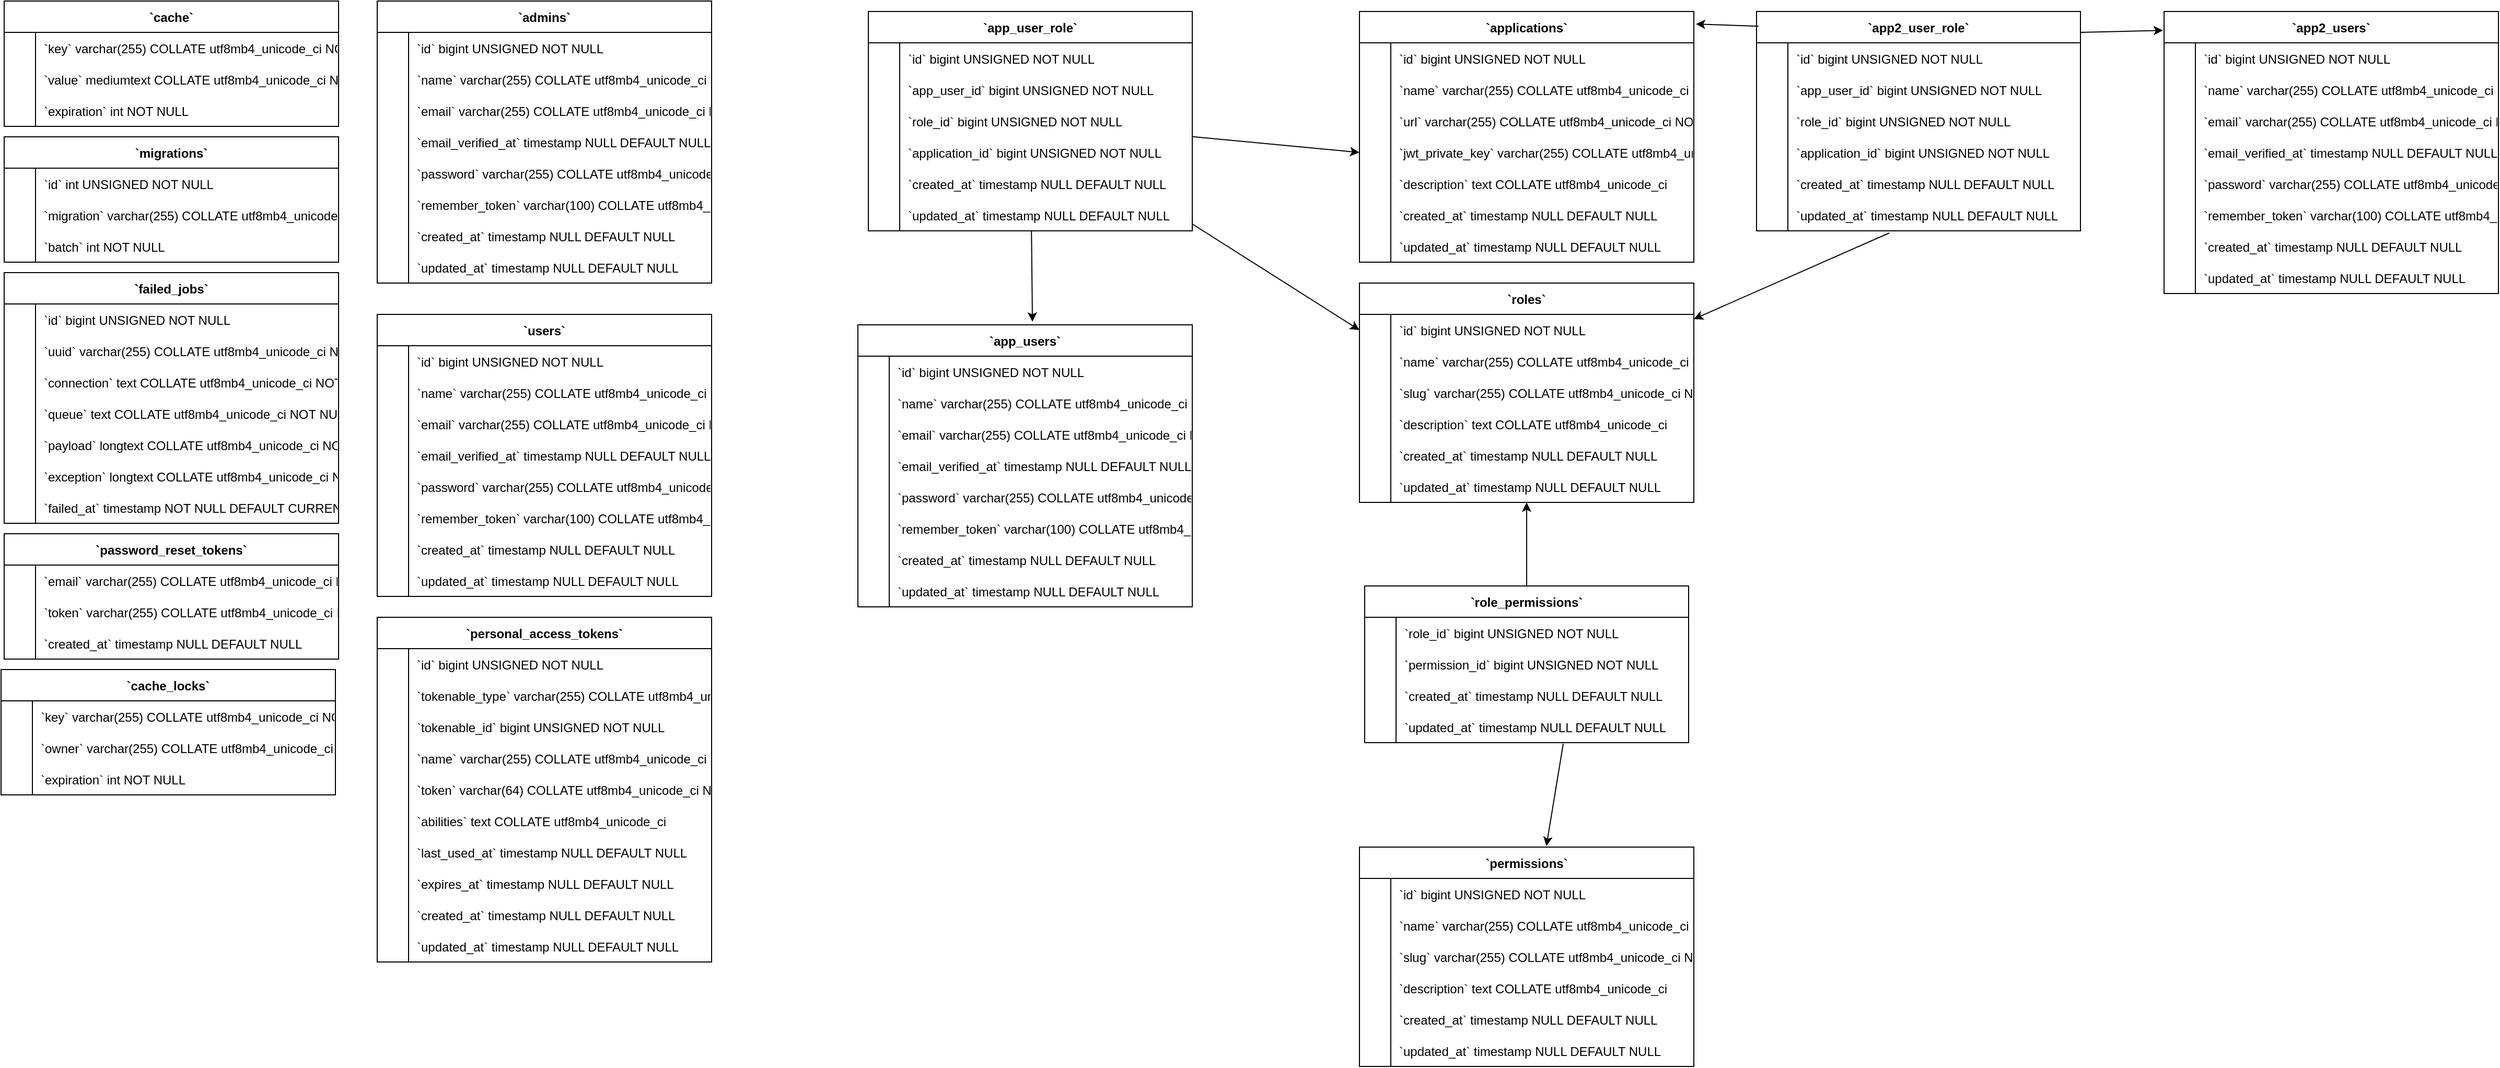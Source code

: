 <mxfile version="24.3.1" type="github">
  <diagram name="Page-1" id="09oYjMWs8ODzullJptXl">
    <mxGraphModel dx="3845" dy="759" grid="1" gridSize="10" guides="1" tooltips="1" connect="1" arrows="1" fold="1" page="1" pageScale="1" pageWidth="827" pageHeight="1169" math="0" shadow="0">
      <root>
        <mxCell id="0" />
        <mxCell id="1" parent="0" />
        <mxCell id="aSxpkvpl9A0B-4iGB8Ac-2" value="`admins`" style="shape=table;startSize=30;container=1;collapsible=1;childLayout=tableLayout;fixedRows=1;rowLines=0;fontStyle=1;align=center;resizeLast=1;" vertex="1" parent="1">
          <mxGeometry x="-1710" y="10" width="320" height="270" as="geometry" />
        </mxCell>
        <mxCell id="aSxpkvpl9A0B-4iGB8Ac-3" value="" style="shape=tableRow;horizontal=0;startSize=0;swimlaneHead=0;swimlaneBody=0;fillColor=none;collapsible=0;dropTarget=0;points=[[0,0.5],[1,0.5]];portConstraint=eastwest;strokeColor=inherit;top=0;left=0;right=0;bottom=0;" vertex="1" parent="aSxpkvpl9A0B-4iGB8Ac-2">
          <mxGeometry y="30" width="320" height="30" as="geometry" />
        </mxCell>
        <mxCell id="aSxpkvpl9A0B-4iGB8Ac-4" value="" style="shape=partialRectangle;overflow=hidden;connectable=0;fillColor=none;strokeColor=inherit;top=0;left=0;bottom=0;right=0;" vertex="1" parent="aSxpkvpl9A0B-4iGB8Ac-3">
          <mxGeometry width="30" height="30" as="geometry">
            <mxRectangle width="30" height="30" as="alternateBounds" />
          </mxGeometry>
        </mxCell>
        <mxCell id="aSxpkvpl9A0B-4iGB8Ac-5" value="`id` bigint UNSIGNED NOT NULL" style="shape=partialRectangle;overflow=hidden;connectable=0;fillColor=none;align=left;strokeColor=inherit;top=0;left=0;bottom=0;right=0;spacingLeft=6;" vertex="1" parent="aSxpkvpl9A0B-4iGB8Ac-3">
          <mxGeometry x="30" width="290" height="30" as="geometry">
            <mxRectangle width="290" height="30" as="alternateBounds" />
          </mxGeometry>
        </mxCell>
        <mxCell id="aSxpkvpl9A0B-4iGB8Ac-6" value="" style="shape=tableRow;horizontal=0;startSize=0;swimlaneHead=0;swimlaneBody=0;fillColor=none;collapsible=0;dropTarget=0;points=[[0,0.5],[1,0.5]];portConstraint=eastwest;strokeColor=inherit;top=0;left=0;right=0;bottom=0;" vertex="1" parent="aSxpkvpl9A0B-4iGB8Ac-2">
          <mxGeometry y="60" width="320" height="30" as="geometry" />
        </mxCell>
        <mxCell id="aSxpkvpl9A0B-4iGB8Ac-7" value="" style="shape=partialRectangle;overflow=hidden;connectable=0;fillColor=none;strokeColor=inherit;top=0;left=0;bottom=0;right=0;" vertex="1" parent="aSxpkvpl9A0B-4iGB8Ac-6">
          <mxGeometry width="30" height="30" as="geometry">
            <mxRectangle width="30" height="30" as="alternateBounds" />
          </mxGeometry>
        </mxCell>
        <mxCell id="aSxpkvpl9A0B-4iGB8Ac-8" value="`name` varchar(255) COLLATE utf8mb4_unicode_ci NOT NULL" style="shape=partialRectangle;overflow=hidden;connectable=0;fillColor=none;align=left;strokeColor=inherit;top=0;left=0;bottom=0;right=0;spacingLeft=6;" vertex="1" parent="aSxpkvpl9A0B-4iGB8Ac-6">
          <mxGeometry x="30" width="290" height="30" as="geometry">
            <mxRectangle width="290" height="30" as="alternateBounds" />
          </mxGeometry>
        </mxCell>
        <mxCell id="aSxpkvpl9A0B-4iGB8Ac-9" value="" style="shape=tableRow;horizontal=0;startSize=0;swimlaneHead=0;swimlaneBody=0;fillColor=none;collapsible=0;dropTarget=0;points=[[0,0.5],[1,0.5]];portConstraint=eastwest;strokeColor=inherit;top=0;left=0;right=0;bottom=0;" vertex="1" parent="aSxpkvpl9A0B-4iGB8Ac-2">
          <mxGeometry y="90" width="320" height="30" as="geometry" />
        </mxCell>
        <mxCell id="aSxpkvpl9A0B-4iGB8Ac-10" value="" style="shape=partialRectangle;overflow=hidden;connectable=0;fillColor=none;strokeColor=inherit;top=0;left=0;bottom=0;right=0;" vertex="1" parent="aSxpkvpl9A0B-4iGB8Ac-9">
          <mxGeometry width="30" height="30" as="geometry">
            <mxRectangle width="30" height="30" as="alternateBounds" />
          </mxGeometry>
        </mxCell>
        <mxCell id="aSxpkvpl9A0B-4iGB8Ac-11" value="`email` varchar(255) COLLATE utf8mb4_unicode_ci NOT NULL" style="shape=partialRectangle;overflow=hidden;connectable=0;fillColor=none;align=left;strokeColor=inherit;top=0;left=0;bottom=0;right=0;spacingLeft=6;" vertex="1" parent="aSxpkvpl9A0B-4iGB8Ac-9">
          <mxGeometry x="30" width="290" height="30" as="geometry">
            <mxRectangle width="290" height="30" as="alternateBounds" />
          </mxGeometry>
        </mxCell>
        <mxCell id="aSxpkvpl9A0B-4iGB8Ac-12" value="" style="shape=tableRow;horizontal=0;startSize=0;swimlaneHead=0;swimlaneBody=0;fillColor=none;collapsible=0;dropTarget=0;points=[[0,0.5],[1,0.5]];portConstraint=eastwest;strokeColor=inherit;top=0;left=0;right=0;bottom=0;" vertex="1" parent="aSxpkvpl9A0B-4iGB8Ac-2">
          <mxGeometry y="120" width="320" height="30" as="geometry" />
        </mxCell>
        <mxCell id="aSxpkvpl9A0B-4iGB8Ac-13" value="" style="shape=partialRectangle;overflow=hidden;connectable=0;fillColor=none;strokeColor=inherit;top=0;left=0;bottom=0;right=0;" vertex="1" parent="aSxpkvpl9A0B-4iGB8Ac-12">
          <mxGeometry width="30" height="30" as="geometry">
            <mxRectangle width="30" height="30" as="alternateBounds" />
          </mxGeometry>
        </mxCell>
        <mxCell id="aSxpkvpl9A0B-4iGB8Ac-14" value="`email_verified_at` timestamp NULL DEFAULT NULL" style="shape=partialRectangle;overflow=hidden;connectable=0;fillColor=none;align=left;strokeColor=inherit;top=0;left=0;bottom=0;right=0;spacingLeft=6;" vertex="1" parent="aSxpkvpl9A0B-4iGB8Ac-12">
          <mxGeometry x="30" width="290" height="30" as="geometry">
            <mxRectangle width="290" height="30" as="alternateBounds" />
          </mxGeometry>
        </mxCell>
        <mxCell id="aSxpkvpl9A0B-4iGB8Ac-15" value="" style="shape=tableRow;horizontal=0;startSize=0;swimlaneHead=0;swimlaneBody=0;fillColor=none;collapsible=0;dropTarget=0;points=[[0,0.5],[1,0.5]];portConstraint=eastwest;strokeColor=inherit;top=0;left=0;right=0;bottom=0;" vertex="1" parent="aSxpkvpl9A0B-4iGB8Ac-2">
          <mxGeometry y="150" width="320" height="30" as="geometry" />
        </mxCell>
        <mxCell id="aSxpkvpl9A0B-4iGB8Ac-16" value="" style="shape=partialRectangle;overflow=hidden;connectable=0;fillColor=none;strokeColor=inherit;top=0;left=0;bottom=0;right=0;" vertex="1" parent="aSxpkvpl9A0B-4iGB8Ac-15">
          <mxGeometry width="30" height="30" as="geometry">
            <mxRectangle width="30" height="30" as="alternateBounds" />
          </mxGeometry>
        </mxCell>
        <mxCell id="aSxpkvpl9A0B-4iGB8Ac-17" value="`password` varchar(255) COLLATE utf8mb4_unicode_ci NOT NULL" style="shape=partialRectangle;overflow=hidden;connectable=0;fillColor=none;align=left;strokeColor=inherit;top=0;left=0;bottom=0;right=0;spacingLeft=6;" vertex="1" parent="aSxpkvpl9A0B-4iGB8Ac-15">
          <mxGeometry x="30" width="290" height="30" as="geometry">
            <mxRectangle width="290" height="30" as="alternateBounds" />
          </mxGeometry>
        </mxCell>
        <mxCell id="aSxpkvpl9A0B-4iGB8Ac-18" value="" style="shape=tableRow;horizontal=0;startSize=0;swimlaneHead=0;swimlaneBody=0;fillColor=none;collapsible=0;dropTarget=0;points=[[0,0.5],[1,0.5]];portConstraint=eastwest;strokeColor=inherit;top=0;left=0;right=0;bottom=0;" vertex="1" parent="aSxpkvpl9A0B-4iGB8Ac-2">
          <mxGeometry y="180" width="320" height="30" as="geometry" />
        </mxCell>
        <mxCell id="aSxpkvpl9A0B-4iGB8Ac-19" value="" style="shape=partialRectangle;overflow=hidden;connectable=0;fillColor=none;strokeColor=inherit;top=0;left=0;bottom=0;right=0;" vertex="1" parent="aSxpkvpl9A0B-4iGB8Ac-18">
          <mxGeometry width="30" height="30" as="geometry">
            <mxRectangle width="30" height="30" as="alternateBounds" />
          </mxGeometry>
        </mxCell>
        <mxCell id="aSxpkvpl9A0B-4iGB8Ac-20" value="`remember_token` varchar(100) COLLATE utf8mb4_unicode_ci DEFAULT NULL" style="shape=partialRectangle;overflow=hidden;connectable=0;fillColor=none;align=left;strokeColor=inherit;top=0;left=0;bottom=0;right=0;spacingLeft=6;" vertex="1" parent="aSxpkvpl9A0B-4iGB8Ac-18">
          <mxGeometry x="30" width="290" height="30" as="geometry">
            <mxRectangle width="290" height="30" as="alternateBounds" />
          </mxGeometry>
        </mxCell>
        <mxCell id="aSxpkvpl9A0B-4iGB8Ac-21" value="" style="shape=tableRow;horizontal=0;startSize=0;swimlaneHead=0;swimlaneBody=0;fillColor=none;collapsible=0;dropTarget=0;points=[[0,0.5],[1,0.5]];portConstraint=eastwest;strokeColor=inherit;top=0;left=0;right=0;bottom=0;" vertex="1" parent="aSxpkvpl9A0B-4iGB8Ac-2">
          <mxGeometry y="210" width="320" height="30" as="geometry" />
        </mxCell>
        <mxCell id="aSxpkvpl9A0B-4iGB8Ac-22" value="" style="shape=partialRectangle;overflow=hidden;connectable=0;fillColor=none;strokeColor=inherit;top=0;left=0;bottom=0;right=0;" vertex="1" parent="aSxpkvpl9A0B-4iGB8Ac-21">
          <mxGeometry width="30" height="30" as="geometry">
            <mxRectangle width="30" height="30" as="alternateBounds" />
          </mxGeometry>
        </mxCell>
        <mxCell id="aSxpkvpl9A0B-4iGB8Ac-23" value="`created_at` timestamp NULL DEFAULT NULL" style="shape=partialRectangle;overflow=hidden;connectable=0;fillColor=none;align=left;strokeColor=inherit;top=0;left=0;bottom=0;right=0;spacingLeft=6;" vertex="1" parent="aSxpkvpl9A0B-4iGB8Ac-21">
          <mxGeometry x="30" width="290" height="30" as="geometry">
            <mxRectangle width="290" height="30" as="alternateBounds" />
          </mxGeometry>
        </mxCell>
        <mxCell id="aSxpkvpl9A0B-4iGB8Ac-24" value="" style="shape=tableRow;horizontal=0;startSize=0;swimlaneHead=0;swimlaneBody=0;fillColor=none;collapsible=0;dropTarget=0;points=[[0,0.5],[1,0.5]];portConstraint=eastwest;strokeColor=inherit;top=0;left=0;right=0;bottom=0;" vertex="1" parent="aSxpkvpl9A0B-4iGB8Ac-2">
          <mxGeometry y="240" width="320" height="30" as="geometry" />
        </mxCell>
        <mxCell id="aSxpkvpl9A0B-4iGB8Ac-25" value="" style="shape=partialRectangle;overflow=hidden;connectable=0;fillColor=none;strokeColor=inherit;top=0;left=0;bottom=0;right=0;" vertex="1" parent="aSxpkvpl9A0B-4iGB8Ac-24">
          <mxGeometry width="30" height="30" as="geometry">
            <mxRectangle width="30" height="30" as="alternateBounds" />
          </mxGeometry>
        </mxCell>
        <mxCell id="aSxpkvpl9A0B-4iGB8Ac-26" value="`updated_at` timestamp NULL DEFAULT NULL" style="shape=partialRectangle;overflow=hidden;connectable=0;fillColor=none;align=left;strokeColor=inherit;top=0;left=0;bottom=0;right=0;spacingLeft=6;" vertex="1" parent="aSxpkvpl9A0B-4iGB8Ac-24">
          <mxGeometry x="30" width="290" height="30" as="geometry">
            <mxRectangle width="290" height="30" as="alternateBounds" />
          </mxGeometry>
        </mxCell>
        <mxCell id="aSxpkvpl9A0B-4iGB8Ac-27" value="`applications`" style="shape=table;startSize=30;container=1;collapsible=1;childLayout=tableLayout;fixedRows=1;rowLines=0;fontStyle=1;align=center;resizeLast=1;" vertex="1" parent="1">
          <mxGeometry x="-770" y="20" width="320" height="240" as="geometry" />
        </mxCell>
        <mxCell id="aSxpkvpl9A0B-4iGB8Ac-28" value="" style="shape=tableRow;horizontal=0;startSize=0;swimlaneHead=0;swimlaneBody=0;fillColor=none;collapsible=0;dropTarget=0;points=[[0,0.5],[1,0.5]];portConstraint=eastwest;strokeColor=inherit;top=0;left=0;right=0;bottom=0;" vertex="1" parent="aSxpkvpl9A0B-4iGB8Ac-27">
          <mxGeometry y="30" width="320" height="30" as="geometry" />
        </mxCell>
        <mxCell id="aSxpkvpl9A0B-4iGB8Ac-29" value="" style="shape=partialRectangle;overflow=hidden;connectable=0;fillColor=none;strokeColor=inherit;top=0;left=0;bottom=0;right=0;" vertex="1" parent="aSxpkvpl9A0B-4iGB8Ac-28">
          <mxGeometry width="30" height="30" as="geometry">
            <mxRectangle width="30" height="30" as="alternateBounds" />
          </mxGeometry>
        </mxCell>
        <mxCell id="aSxpkvpl9A0B-4iGB8Ac-30" value="`id` bigint UNSIGNED NOT NULL" style="shape=partialRectangle;overflow=hidden;connectable=0;fillColor=none;align=left;strokeColor=inherit;top=0;left=0;bottom=0;right=0;spacingLeft=6;" vertex="1" parent="aSxpkvpl9A0B-4iGB8Ac-28">
          <mxGeometry x="30" width="290" height="30" as="geometry">
            <mxRectangle width="290" height="30" as="alternateBounds" />
          </mxGeometry>
        </mxCell>
        <mxCell id="aSxpkvpl9A0B-4iGB8Ac-31" value="" style="shape=tableRow;horizontal=0;startSize=0;swimlaneHead=0;swimlaneBody=0;fillColor=none;collapsible=0;dropTarget=0;points=[[0,0.5],[1,0.5]];portConstraint=eastwest;strokeColor=inherit;top=0;left=0;right=0;bottom=0;" vertex="1" parent="aSxpkvpl9A0B-4iGB8Ac-27">
          <mxGeometry y="60" width="320" height="30" as="geometry" />
        </mxCell>
        <mxCell id="aSxpkvpl9A0B-4iGB8Ac-32" value="" style="shape=partialRectangle;overflow=hidden;connectable=0;fillColor=none;strokeColor=inherit;top=0;left=0;bottom=0;right=0;" vertex="1" parent="aSxpkvpl9A0B-4iGB8Ac-31">
          <mxGeometry width="30" height="30" as="geometry">
            <mxRectangle width="30" height="30" as="alternateBounds" />
          </mxGeometry>
        </mxCell>
        <mxCell id="aSxpkvpl9A0B-4iGB8Ac-33" value="`name` varchar(255) COLLATE utf8mb4_unicode_ci NOT NULL" style="shape=partialRectangle;overflow=hidden;connectable=0;fillColor=none;align=left;strokeColor=inherit;top=0;left=0;bottom=0;right=0;spacingLeft=6;" vertex="1" parent="aSxpkvpl9A0B-4iGB8Ac-31">
          <mxGeometry x="30" width="290" height="30" as="geometry">
            <mxRectangle width="290" height="30" as="alternateBounds" />
          </mxGeometry>
        </mxCell>
        <mxCell id="aSxpkvpl9A0B-4iGB8Ac-34" value="" style="shape=tableRow;horizontal=0;startSize=0;swimlaneHead=0;swimlaneBody=0;fillColor=none;collapsible=0;dropTarget=0;points=[[0,0.5],[1,0.5]];portConstraint=eastwest;strokeColor=inherit;top=0;left=0;right=0;bottom=0;" vertex="1" parent="aSxpkvpl9A0B-4iGB8Ac-27">
          <mxGeometry y="90" width="320" height="30" as="geometry" />
        </mxCell>
        <mxCell id="aSxpkvpl9A0B-4iGB8Ac-35" value="" style="shape=partialRectangle;overflow=hidden;connectable=0;fillColor=none;strokeColor=inherit;top=0;left=0;bottom=0;right=0;" vertex="1" parent="aSxpkvpl9A0B-4iGB8Ac-34">
          <mxGeometry width="30" height="30" as="geometry">
            <mxRectangle width="30" height="30" as="alternateBounds" />
          </mxGeometry>
        </mxCell>
        <mxCell id="aSxpkvpl9A0B-4iGB8Ac-36" value="`url` varchar(255) COLLATE utf8mb4_unicode_ci NOT NULL" style="shape=partialRectangle;overflow=hidden;connectable=0;fillColor=none;align=left;strokeColor=inherit;top=0;left=0;bottom=0;right=0;spacingLeft=6;" vertex="1" parent="aSxpkvpl9A0B-4iGB8Ac-34">
          <mxGeometry x="30" width="290" height="30" as="geometry">
            <mxRectangle width="290" height="30" as="alternateBounds" />
          </mxGeometry>
        </mxCell>
        <mxCell id="aSxpkvpl9A0B-4iGB8Ac-37" value="" style="shape=tableRow;horizontal=0;startSize=0;swimlaneHead=0;swimlaneBody=0;fillColor=none;collapsible=0;dropTarget=0;points=[[0,0.5],[1,0.5]];portConstraint=eastwest;strokeColor=inherit;top=0;left=0;right=0;bottom=0;" vertex="1" parent="aSxpkvpl9A0B-4iGB8Ac-27">
          <mxGeometry y="120" width="320" height="30" as="geometry" />
        </mxCell>
        <mxCell id="aSxpkvpl9A0B-4iGB8Ac-38" value="" style="shape=partialRectangle;overflow=hidden;connectable=0;fillColor=none;strokeColor=inherit;top=0;left=0;bottom=0;right=0;" vertex="1" parent="aSxpkvpl9A0B-4iGB8Ac-37">
          <mxGeometry width="30" height="30" as="geometry">
            <mxRectangle width="30" height="30" as="alternateBounds" />
          </mxGeometry>
        </mxCell>
        <mxCell id="aSxpkvpl9A0B-4iGB8Ac-39" value="`jwt_private_key` varchar(255) COLLATE utf8mb4_unicode_ci NOT NULL" style="shape=partialRectangle;overflow=hidden;connectable=0;fillColor=none;align=left;strokeColor=inherit;top=0;left=0;bottom=0;right=0;spacingLeft=6;" vertex="1" parent="aSxpkvpl9A0B-4iGB8Ac-37">
          <mxGeometry x="30" width="290" height="30" as="geometry">
            <mxRectangle width="290" height="30" as="alternateBounds" />
          </mxGeometry>
        </mxCell>
        <mxCell id="aSxpkvpl9A0B-4iGB8Ac-40" value="" style="shape=tableRow;horizontal=0;startSize=0;swimlaneHead=0;swimlaneBody=0;fillColor=none;collapsible=0;dropTarget=0;points=[[0,0.5],[1,0.5]];portConstraint=eastwest;strokeColor=inherit;top=0;left=0;right=0;bottom=0;" vertex="1" parent="aSxpkvpl9A0B-4iGB8Ac-27">
          <mxGeometry y="150" width="320" height="30" as="geometry" />
        </mxCell>
        <mxCell id="aSxpkvpl9A0B-4iGB8Ac-41" value="" style="shape=partialRectangle;overflow=hidden;connectable=0;fillColor=none;strokeColor=inherit;top=0;left=0;bottom=0;right=0;" vertex="1" parent="aSxpkvpl9A0B-4iGB8Ac-40">
          <mxGeometry width="30" height="30" as="geometry">
            <mxRectangle width="30" height="30" as="alternateBounds" />
          </mxGeometry>
        </mxCell>
        <mxCell id="aSxpkvpl9A0B-4iGB8Ac-42" value="`description` text COLLATE utf8mb4_unicode_ci" style="shape=partialRectangle;overflow=hidden;connectable=0;fillColor=none;align=left;strokeColor=inherit;top=0;left=0;bottom=0;right=0;spacingLeft=6;" vertex="1" parent="aSxpkvpl9A0B-4iGB8Ac-40">
          <mxGeometry x="30" width="290" height="30" as="geometry">
            <mxRectangle width="290" height="30" as="alternateBounds" />
          </mxGeometry>
        </mxCell>
        <mxCell id="aSxpkvpl9A0B-4iGB8Ac-43" value="" style="shape=tableRow;horizontal=0;startSize=0;swimlaneHead=0;swimlaneBody=0;fillColor=none;collapsible=0;dropTarget=0;points=[[0,0.5],[1,0.5]];portConstraint=eastwest;strokeColor=inherit;top=0;left=0;right=0;bottom=0;" vertex="1" parent="aSxpkvpl9A0B-4iGB8Ac-27">
          <mxGeometry y="180" width="320" height="30" as="geometry" />
        </mxCell>
        <mxCell id="aSxpkvpl9A0B-4iGB8Ac-44" value="" style="shape=partialRectangle;overflow=hidden;connectable=0;fillColor=none;strokeColor=inherit;top=0;left=0;bottom=0;right=0;" vertex="1" parent="aSxpkvpl9A0B-4iGB8Ac-43">
          <mxGeometry width="30" height="30" as="geometry">
            <mxRectangle width="30" height="30" as="alternateBounds" />
          </mxGeometry>
        </mxCell>
        <mxCell id="aSxpkvpl9A0B-4iGB8Ac-45" value="`created_at` timestamp NULL DEFAULT NULL" style="shape=partialRectangle;overflow=hidden;connectable=0;fillColor=none;align=left;strokeColor=inherit;top=0;left=0;bottom=0;right=0;spacingLeft=6;" vertex="1" parent="aSxpkvpl9A0B-4iGB8Ac-43">
          <mxGeometry x="30" width="290" height="30" as="geometry">
            <mxRectangle width="290" height="30" as="alternateBounds" />
          </mxGeometry>
        </mxCell>
        <mxCell id="aSxpkvpl9A0B-4iGB8Ac-46" value="" style="shape=tableRow;horizontal=0;startSize=0;swimlaneHead=0;swimlaneBody=0;fillColor=none;collapsible=0;dropTarget=0;points=[[0,0.5],[1,0.5]];portConstraint=eastwest;strokeColor=inherit;top=0;left=0;right=0;bottom=0;" vertex="1" parent="aSxpkvpl9A0B-4iGB8Ac-27">
          <mxGeometry y="210" width="320" height="30" as="geometry" />
        </mxCell>
        <mxCell id="aSxpkvpl9A0B-4iGB8Ac-47" value="" style="shape=partialRectangle;overflow=hidden;connectable=0;fillColor=none;strokeColor=inherit;top=0;left=0;bottom=0;right=0;" vertex="1" parent="aSxpkvpl9A0B-4iGB8Ac-46">
          <mxGeometry width="30" height="30" as="geometry">
            <mxRectangle width="30" height="30" as="alternateBounds" />
          </mxGeometry>
        </mxCell>
        <mxCell id="aSxpkvpl9A0B-4iGB8Ac-48" value="`updated_at` timestamp NULL DEFAULT NULL" style="shape=partialRectangle;overflow=hidden;connectable=0;fillColor=none;align=left;strokeColor=inherit;top=0;left=0;bottom=0;right=0;spacingLeft=6;" vertex="1" parent="aSxpkvpl9A0B-4iGB8Ac-46">
          <mxGeometry x="30" width="290" height="30" as="geometry">
            <mxRectangle width="290" height="30" as="alternateBounds" />
          </mxGeometry>
        </mxCell>
        <mxCell id="aSxpkvpl9A0B-4iGB8Ac-49" value="`app2_users`" style="shape=table;startSize=30;container=1;collapsible=1;childLayout=tableLayout;fixedRows=1;rowLines=0;fontStyle=1;align=center;resizeLast=1;" vertex="1" parent="1">
          <mxGeometry y="20" width="320" height="270" as="geometry" />
        </mxCell>
        <mxCell id="aSxpkvpl9A0B-4iGB8Ac-50" value="" style="shape=tableRow;horizontal=0;startSize=0;swimlaneHead=0;swimlaneBody=0;fillColor=none;collapsible=0;dropTarget=0;points=[[0,0.5],[1,0.5]];portConstraint=eastwest;strokeColor=inherit;top=0;left=0;right=0;bottom=0;" vertex="1" parent="aSxpkvpl9A0B-4iGB8Ac-49">
          <mxGeometry y="30" width="320" height="30" as="geometry" />
        </mxCell>
        <mxCell id="aSxpkvpl9A0B-4iGB8Ac-51" value="" style="shape=partialRectangle;overflow=hidden;connectable=0;fillColor=none;strokeColor=inherit;top=0;left=0;bottom=0;right=0;" vertex="1" parent="aSxpkvpl9A0B-4iGB8Ac-50">
          <mxGeometry width="30" height="30" as="geometry">
            <mxRectangle width="30" height="30" as="alternateBounds" />
          </mxGeometry>
        </mxCell>
        <mxCell id="aSxpkvpl9A0B-4iGB8Ac-52" value="`id` bigint UNSIGNED NOT NULL" style="shape=partialRectangle;overflow=hidden;connectable=0;fillColor=none;align=left;strokeColor=inherit;top=0;left=0;bottom=0;right=0;spacingLeft=6;" vertex="1" parent="aSxpkvpl9A0B-4iGB8Ac-50">
          <mxGeometry x="30" width="290" height="30" as="geometry">
            <mxRectangle width="290" height="30" as="alternateBounds" />
          </mxGeometry>
        </mxCell>
        <mxCell id="aSxpkvpl9A0B-4iGB8Ac-53" value="" style="shape=tableRow;horizontal=0;startSize=0;swimlaneHead=0;swimlaneBody=0;fillColor=none;collapsible=0;dropTarget=0;points=[[0,0.5],[1,0.5]];portConstraint=eastwest;strokeColor=inherit;top=0;left=0;right=0;bottom=0;" vertex="1" parent="aSxpkvpl9A0B-4iGB8Ac-49">
          <mxGeometry y="60" width="320" height="30" as="geometry" />
        </mxCell>
        <mxCell id="aSxpkvpl9A0B-4iGB8Ac-54" value="" style="shape=partialRectangle;overflow=hidden;connectable=0;fillColor=none;strokeColor=inherit;top=0;left=0;bottom=0;right=0;" vertex="1" parent="aSxpkvpl9A0B-4iGB8Ac-53">
          <mxGeometry width="30" height="30" as="geometry">
            <mxRectangle width="30" height="30" as="alternateBounds" />
          </mxGeometry>
        </mxCell>
        <mxCell id="aSxpkvpl9A0B-4iGB8Ac-55" value="`name` varchar(255) COLLATE utf8mb4_unicode_ci NOT NULL" style="shape=partialRectangle;overflow=hidden;connectable=0;fillColor=none;align=left;strokeColor=inherit;top=0;left=0;bottom=0;right=0;spacingLeft=6;" vertex="1" parent="aSxpkvpl9A0B-4iGB8Ac-53">
          <mxGeometry x="30" width="290" height="30" as="geometry">
            <mxRectangle width="290" height="30" as="alternateBounds" />
          </mxGeometry>
        </mxCell>
        <mxCell id="aSxpkvpl9A0B-4iGB8Ac-56" value="" style="shape=tableRow;horizontal=0;startSize=0;swimlaneHead=0;swimlaneBody=0;fillColor=none;collapsible=0;dropTarget=0;points=[[0,0.5],[1,0.5]];portConstraint=eastwest;strokeColor=inherit;top=0;left=0;right=0;bottom=0;" vertex="1" parent="aSxpkvpl9A0B-4iGB8Ac-49">
          <mxGeometry y="90" width="320" height="30" as="geometry" />
        </mxCell>
        <mxCell id="aSxpkvpl9A0B-4iGB8Ac-57" value="" style="shape=partialRectangle;overflow=hidden;connectable=0;fillColor=none;strokeColor=inherit;top=0;left=0;bottom=0;right=0;" vertex="1" parent="aSxpkvpl9A0B-4iGB8Ac-56">
          <mxGeometry width="30" height="30" as="geometry">
            <mxRectangle width="30" height="30" as="alternateBounds" />
          </mxGeometry>
        </mxCell>
        <mxCell id="aSxpkvpl9A0B-4iGB8Ac-58" value="`email` varchar(255) COLLATE utf8mb4_unicode_ci NOT NULL" style="shape=partialRectangle;overflow=hidden;connectable=0;fillColor=none;align=left;strokeColor=inherit;top=0;left=0;bottom=0;right=0;spacingLeft=6;" vertex="1" parent="aSxpkvpl9A0B-4iGB8Ac-56">
          <mxGeometry x="30" width="290" height="30" as="geometry">
            <mxRectangle width="290" height="30" as="alternateBounds" />
          </mxGeometry>
        </mxCell>
        <mxCell id="aSxpkvpl9A0B-4iGB8Ac-59" value="" style="shape=tableRow;horizontal=0;startSize=0;swimlaneHead=0;swimlaneBody=0;fillColor=none;collapsible=0;dropTarget=0;points=[[0,0.5],[1,0.5]];portConstraint=eastwest;strokeColor=inherit;top=0;left=0;right=0;bottom=0;" vertex="1" parent="aSxpkvpl9A0B-4iGB8Ac-49">
          <mxGeometry y="120" width="320" height="30" as="geometry" />
        </mxCell>
        <mxCell id="aSxpkvpl9A0B-4iGB8Ac-60" value="" style="shape=partialRectangle;overflow=hidden;connectable=0;fillColor=none;strokeColor=inherit;top=0;left=0;bottom=0;right=0;" vertex="1" parent="aSxpkvpl9A0B-4iGB8Ac-59">
          <mxGeometry width="30" height="30" as="geometry">
            <mxRectangle width="30" height="30" as="alternateBounds" />
          </mxGeometry>
        </mxCell>
        <mxCell id="aSxpkvpl9A0B-4iGB8Ac-61" value="`email_verified_at` timestamp NULL DEFAULT NULL" style="shape=partialRectangle;overflow=hidden;connectable=0;fillColor=none;align=left;strokeColor=inherit;top=0;left=0;bottom=0;right=0;spacingLeft=6;" vertex="1" parent="aSxpkvpl9A0B-4iGB8Ac-59">
          <mxGeometry x="30" width="290" height="30" as="geometry">
            <mxRectangle width="290" height="30" as="alternateBounds" />
          </mxGeometry>
        </mxCell>
        <mxCell id="aSxpkvpl9A0B-4iGB8Ac-62" value="" style="shape=tableRow;horizontal=0;startSize=0;swimlaneHead=0;swimlaneBody=0;fillColor=none;collapsible=0;dropTarget=0;points=[[0,0.5],[1,0.5]];portConstraint=eastwest;strokeColor=inherit;top=0;left=0;right=0;bottom=0;" vertex="1" parent="aSxpkvpl9A0B-4iGB8Ac-49">
          <mxGeometry y="150" width="320" height="30" as="geometry" />
        </mxCell>
        <mxCell id="aSxpkvpl9A0B-4iGB8Ac-63" value="" style="shape=partialRectangle;overflow=hidden;connectable=0;fillColor=none;strokeColor=inherit;top=0;left=0;bottom=0;right=0;" vertex="1" parent="aSxpkvpl9A0B-4iGB8Ac-62">
          <mxGeometry width="30" height="30" as="geometry">
            <mxRectangle width="30" height="30" as="alternateBounds" />
          </mxGeometry>
        </mxCell>
        <mxCell id="aSxpkvpl9A0B-4iGB8Ac-64" value="`password` varchar(255) COLLATE utf8mb4_unicode_ci NOT NULL" style="shape=partialRectangle;overflow=hidden;connectable=0;fillColor=none;align=left;strokeColor=inherit;top=0;left=0;bottom=0;right=0;spacingLeft=6;" vertex="1" parent="aSxpkvpl9A0B-4iGB8Ac-62">
          <mxGeometry x="30" width="290" height="30" as="geometry">
            <mxRectangle width="290" height="30" as="alternateBounds" />
          </mxGeometry>
        </mxCell>
        <mxCell id="aSxpkvpl9A0B-4iGB8Ac-65" value="" style="shape=tableRow;horizontal=0;startSize=0;swimlaneHead=0;swimlaneBody=0;fillColor=none;collapsible=0;dropTarget=0;points=[[0,0.5],[1,0.5]];portConstraint=eastwest;strokeColor=inherit;top=0;left=0;right=0;bottom=0;" vertex="1" parent="aSxpkvpl9A0B-4iGB8Ac-49">
          <mxGeometry y="180" width="320" height="30" as="geometry" />
        </mxCell>
        <mxCell id="aSxpkvpl9A0B-4iGB8Ac-66" value="" style="shape=partialRectangle;overflow=hidden;connectable=0;fillColor=none;strokeColor=inherit;top=0;left=0;bottom=0;right=0;" vertex="1" parent="aSxpkvpl9A0B-4iGB8Ac-65">
          <mxGeometry width="30" height="30" as="geometry">
            <mxRectangle width="30" height="30" as="alternateBounds" />
          </mxGeometry>
        </mxCell>
        <mxCell id="aSxpkvpl9A0B-4iGB8Ac-67" value="`remember_token` varchar(100) COLLATE utf8mb4_unicode_ci DEFAULT NULL" style="shape=partialRectangle;overflow=hidden;connectable=0;fillColor=none;align=left;strokeColor=inherit;top=0;left=0;bottom=0;right=0;spacingLeft=6;" vertex="1" parent="aSxpkvpl9A0B-4iGB8Ac-65">
          <mxGeometry x="30" width="290" height="30" as="geometry">
            <mxRectangle width="290" height="30" as="alternateBounds" />
          </mxGeometry>
        </mxCell>
        <mxCell id="aSxpkvpl9A0B-4iGB8Ac-68" value="" style="shape=tableRow;horizontal=0;startSize=0;swimlaneHead=0;swimlaneBody=0;fillColor=none;collapsible=0;dropTarget=0;points=[[0,0.5],[1,0.5]];portConstraint=eastwest;strokeColor=inherit;top=0;left=0;right=0;bottom=0;" vertex="1" parent="aSxpkvpl9A0B-4iGB8Ac-49">
          <mxGeometry y="210" width="320" height="30" as="geometry" />
        </mxCell>
        <mxCell id="aSxpkvpl9A0B-4iGB8Ac-69" value="" style="shape=partialRectangle;overflow=hidden;connectable=0;fillColor=none;strokeColor=inherit;top=0;left=0;bottom=0;right=0;" vertex="1" parent="aSxpkvpl9A0B-4iGB8Ac-68">
          <mxGeometry width="30" height="30" as="geometry">
            <mxRectangle width="30" height="30" as="alternateBounds" />
          </mxGeometry>
        </mxCell>
        <mxCell id="aSxpkvpl9A0B-4iGB8Ac-70" value="`created_at` timestamp NULL DEFAULT NULL" style="shape=partialRectangle;overflow=hidden;connectable=0;fillColor=none;align=left;strokeColor=inherit;top=0;left=0;bottom=0;right=0;spacingLeft=6;" vertex="1" parent="aSxpkvpl9A0B-4iGB8Ac-68">
          <mxGeometry x="30" width="290" height="30" as="geometry">
            <mxRectangle width="290" height="30" as="alternateBounds" />
          </mxGeometry>
        </mxCell>
        <mxCell id="aSxpkvpl9A0B-4iGB8Ac-71" value="" style="shape=tableRow;horizontal=0;startSize=0;swimlaneHead=0;swimlaneBody=0;fillColor=none;collapsible=0;dropTarget=0;points=[[0,0.5],[1,0.5]];portConstraint=eastwest;strokeColor=inherit;top=0;left=0;right=0;bottom=0;" vertex="1" parent="aSxpkvpl9A0B-4iGB8Ac-49">
          <mxGeometry y="240" width="320" height="30" as="geometry" />
        </mxCell>
        <mxCell id="aSxpkvpl9A0B-4iGB8Ac-72" value="" style="shape=partialRectangle;overflow=hidden;connectable=0;fillColor=none;strokeColor=inherit;top=0;left=0;bottom=0;right=0;" vertex="1" parent="aSxpkvpl9A0B-4iGB8Ac-71">
          <mxGeometry width="30" height="30" as="geometry">
            <mxRectangle width="30" height="30" as="alternateBounds" />
          </mxGeometry>
        </mxCell>
        <mxCell id="aSxpkvpl9A0B-4iGB8Ac-73" value="`updated_at` timestamp NULL DEFAULT NULL" style="shape=partialRectangle;overflow=hidden;connectable=0;fillColor=none;align=left;strokeColor=inherit;top=0;left=0;bottom=0;right=0;spacingLeft=6;" vertex="1" parent="aSxpkvpl9A0B-4iGB8Ac-71">
          <mxGeometry x="30" width="290" height="30" as="geometry">
            <mxRectangle width="290" height="30" as="alternateBounds" />
          </mxGeometry>
        </mxCell>
        <mxCell id="aSxpkvpl9A0B-4iGB8Ac-74" value="`app2_user_role`" style="shape=table;startSize=30;container=1;collapsible=1;childLayout=tableLayout;fixedRows=1;rowLines=0;fontStyle=1;align=center;resizeLast=1;" vertex="1" parent="1">
          <mxGeometry x="-390" y="20" width="310" height="210" as="geometry" />
        </mxCell>
        <mxCell id="aSxpkvpl9A0B-4iGB8Ac-75" value="" style="shape=tableRow;horizontal=0;startSize=0;swimlaneHead=0;swimlaneBody=0;fillColor=none;collapsible=0;dropTarget=0;points=[[0,0.5],[1,0.5]];portConstraint=eastwest;strokeColor=inherit;top=0;left=0;right=0;bottom=0;" vertex="1" parent="aSxpkvpl9A0B-4iGB8Ac-74">
          <mxGeometry y="30" width="310" height="30" as="geometry" />
        </mxCell>
        <mxCell id="aSxpkvpl9A0B-4iGB8Ac-76" value="" style="shape=partialRectangle;overflow=hidden;connectable=0;fillColor=none;strokeColor=inherit;top=0;left=0;bottom=0;right=0;" vertex="1" parent="aSxpkvpl9A0B-4iGB8Ac-75">
          <mxGeometry width="30" height="30" as="geometry">
            <mxRectangle width="30" height="30" as="alternateBounds" />
          </mxGeometry>
        </mxCell>
        <mxCell id="aSxpkvpl9A0B-4iGB8Ac-77" value="`id` bigint UNSIGNED NOT NULL" style="shape=partialRectangle;overflow=hidden;connectable=0;fillColor=none;align=left;strokeColor=inherit;top=0;left=0;bottom=0;right=0;spacingLeft=6;" vertex="1" parent="aSxpkvpl9A0B-4iGB8Ac-75">
          <mxGeometry x="30" width="280" height="30" as="geometry">
            <mxRectangle width="280" height="30" as="alternateBounds" />
          </mxGeometry>
        </mxCell>
        <mxCell id="aSxpkvpl9A0B-4iGB8Ac-78" value="" style="shape=tableRow;horizontal=0;startSize=0;swimlaneHead=0;swimlaneBody=0;fillColor=none;collapsible=0;dropTarget=0;points=[[0,0.5],[1,0.5]];portConstraint=eastwest;strokeColor=inherit;top=0;left=0;right=0;bottom=0;" vertex="1" parent="aSxpkvpl9A0B-4iGB8Ac-74">
          <mxGeometry y="60" width="310" height="30" as="geometry" />
        </mxCell>
        <mxCell id="aSxpkvpl9A0B-4iGB8Ac-79" value="" style="shape=partialRectangle;overflow=hidden;connectable=0;fillColor=none;strokeColor=inherit;top=0;left=0;bottom=0;right=0;" vertex="1" parent="aSxpkvpl9A0B-4iGB8Ac-78">
          <mxGeometry width="30" height="30" as="geometry">
            <mxRectangle width="30" height="30" as="alternateBounds" />
          </mxGeometry>
        </mxCell>
        <mxCell id="aSxpkvpl9A0B-4iGB8Ac-80" value="`app_user_id` bigint UNSIGNED NOT NULL" style="shape=partialRectangle;overflow=hidden;connectable=0;fillColor=none;align=left;strokeColor=inherit;top=0;left=0;bottom=0;right=0;spacingLeft=6;" vertex="1" parent="aSxpkvpl9A0B-4iGB8Ac-78">
          <mxGeometry x="30" width="280" height="30" as="geometry">
            <mxRectangle width="280" height="30" as="alternateBounds" />
          </mxGeometry>
        </mxCell>
        <mxCell id="aSxpkvpl9A0B-4iGB8Ac-81" value="" style="shape=tableRow;horizontal=0;startSize=0;swimlaneHead=0;swimlaneBody=0;fillColor=none;collapsible=0;dropTarget=0;points=[[0,0.5],[1,0.5]];portConstraint=eastwest;strokeColor=inherit;top=0;left=0;right=0;bottom=0;" vertex="1" parent="aSxpkvpl9A0B-4iGB8Ac-74">
          <mxGeometry y="90" width="310" height="30" as="geometry" />
        </mxCell>
        <mxCell id="aSxpkvpl9A0B-4iGB8Ac-82" value="" style="shape=partialRectangle;overflow=hidden;connectable=0;fillColor=none;strokeColor=inherit;top=0;left=0;bottom=0;right=0;" vertex="1" parent="aSxpkvpl9A0B-4iGB8Ac-81">
          <mxGeometry width="30" height="30" as="geometry">
            <mxRectangle width="30" height="30" as="alternateBounds" />
          </mxGeometry>
        </mxCell>
        <mxCell id="aSxpkvpl9A0B-4iGB8Ac-83" value="`role_id` bigint UNSIGNED NOT NULL" style="shape=partialRectangle;overflow=hidden;connectable=0;fillColor=none;align=left;strokeColor=inherit;top=0;left=0;bottom=0;right=0;spacingLeft=6;" vertex="1" parent="aSxpkvpl9A0B-4iGB8Ac-81">
          <mxGeometry x="30" width="280" height="30" as="geometry">
            <mxRectangle width="280" height="30" as="alternateBounds" />
          </mxGeometry>
        </mxCell>
        <mxCell id="aSxpkvpl9A0B-4iGB8Ac-84" value="" style="shape=tableRow;horizontal=0;startSize=0;swimlaneHead=0;swimlaneBody=0;fillColor=none;collapsible=0;dropTarget=0;points=[[0,0.5],[1,0.5]];portConstraint=eastwest;strokeColor=inherit;top=0;left=0;right=0;bottom=0;" vertex="1" parent="aSxpkvpl9A0B-4iGB8Ac-74">
          <mxGeometry y="120" width="310" height="30" as="geometry" />
        </mxCell>
        <mxCell id="aSxpkvpl9A0B-4iGB8Ac-85" value="" style="shape=partialRectangle;overflow=hidden;connectable=0;fillColor=none;strokeColor=inherit;top=0;left=0;bottom=0;right=0;" vertex="1" parent="aSxpkvpl9A0B-4iGB8Ac-84">
          <mxGeometry width="30" height="30" as="geometry">
            <mxRectangle width="30" height="30" as="alternateBounds" />
          </mxGeometry>
        </mxCell>
        <mxCell id="aSxpkvpl9A0B-4iGB8Ac-86" value="`application_id` bigint UNSIGNED NOT NULL" style="shape=partialRectangle;overflow=hidden;connectable=0;fillColor=none;align=left;strokeColor=inherit;top=0;left=0;bottom=0;right=0;spacingLeft=6;" vertex="1" parent="aSxpkvpl9A0B-4iGB8Ac-84">
          <mxGeometry x="30" width="280" height="30" as="geometry">
            <mxRectangle width="280" height="30" as="alternateBounds" />
          </mxGeometry>
        </mxCell>
        <mxCell id="aSxpkvpl9A0B-4iGB8Ac-87" value="" style="shape=tableRow;horizontal=0;startSize=0;swimlaneHead=0;swimlaneBody=0;fillColor=none;collapsible=0;dropTarget=0;points=[[0,0.5],[1,0.5]];portConstraint=eastwest;strokeColor=inherit;top=0;left=0;right=0;bottom=0;" vertex="1" parent="aSxpkvpl9A0B-4iGB8Ac-74">
          <mxGeometry y="150" width="310" height="30" as="geometry" />
        </mxCell>
        <mxCell id="aSxpkvpl9A0B-4iGB8Ac-88" value="" style="shape=partialRectangle;overflow=hidden;connectable=0;fillColor=none;strokeColor=inherit;top=0;left=0;bottom=0;right=0;" vertex="1" parent="aSxpkvpl9A0B-4iGB8Ac-87">
          <mxGeometry width="30" height="30" as="geometry">
            <mxRectangle width="30" height="30" as="alternateBounds" />
          </mxGeometry>
        </mxCell>
        <mxCell id="aSxpkvpl9A0B-4iGB8Ac-89" value="`created_at` timestamp NULL DEFAULT NULL" style="shape=partialRectangle;overflow=hidden;connectable=0;fillColor=none;align=left;strokeColor=inherit;top=0;left=0;bottom=0;right=0;spacingLeft=6;" vertex="1" parent="aSxpkvpl9A0B-4iGB8Ac-87">
          <mxGeometry x="30" width="280" height="30" as="geometry">
            <mxRectangle width="280" height="30" as="alternateBounds" />
          </mxGeometry>
        </mxCell>
        <mxCell id="aSxpkvpl9A0B-4iGB8Ac-90" value="" style="shape=tableRow;horizontal=0;startSize=0;swimlaneHead=0;swimlaneBody=0;fillColor=none;collapsible=0;dropTarget=0;points=[[0,0.5],[1,0.5]];portConstraint=eastwest;strokeColor=inherit;top=0;left=0;right=0;bottom=0;" vertex="1" parent="aSxpkvpl9A0B-4iGB8Ac-74">
          <mxGeometry y="180" width="310" height="30" as="geometry" />
        </mxCell>
        <mxCell id="aSxpkvpl9A0B-4iGB8Ac-91" value="" style="shape=partialRectangle;overflow=hidden;connectable=0;fillColor=none;strokeColor=inherit;top=0;left=0;bottom=0;right=0;" vertex="1" parent="aSxpkvpl9A0B-4iGB8Ac-90">
          <mxGeometry width="30" height="30" as="geometry">
            <mxRectangle width="30" height="30" as="alternateBounds" />
          </mxGeometry>
        </mxCell>
        <mxCell id="aSxpkvpl9A0B-4iGB8Ac-92" value="`updated_at` timestamp NULL DEFAULT NULL" style="shape=partialRectangle;overflow=hidden;connectable=0;fillColor=none;align=left;strokeColor=inherit;top=0;left=0;bottom=0;right=0;spacingLeft=6;" vertex="1" parent="aSxpkvpl9A0B-4iGB8Ac-90">
          <mxGeometry x="30" width="280" height="30" as="geometry">
            <mxRectangle width="280" height="30" as="alternateBounds" />
          </mxGeometry>
        </mxCell>
        <mxCell id="aSxpkvpl9A0B-4iGB8Ac-93" value="`cache`" style="shape=table;startSize=30;container=1;collapsible=1;childLayout=tableLayout;fixedRows=1;rowLines=0;fontStyle=1;align=center;resizeLast=1;" vertex="1" parent="1">
          <mxGeometry x="-2067" y="10" width="320" height="120" as="geometry" />
        </mxCell>
        <mxCell id="aSxpkvpl9A0B-4iGB8Ac-94" value="" style="shape=tableRow;horizontal=0;startSize=0;swimlaneHead=0;swimlaneBody=0;fillColor=none;collapsible=0;dropTarget=0;points=[[0,0.5],[1,0.5]];portConstraint=eastwest;strokeColor=inherit;top=0;left=0;right=0;bottom=0;" vertex="1" parent="aSxpkvpl9A0B-4iGB8Ac-93">
          <mxGeometry y="30" width="320" height="30" as="geometry" />
        </mxCell>
        <mxCell id="aSxpkvpl9A0B-4iGB8Ac-95" value="" style="shape=partialRectangle;overflow=hidden;connectable=0;fillColor=none;strokeColor=inherit;top=0;left=0;bottom=0;right=0;" vertex="1" parent="aSxpkvpl9A0B-4iGB8Ac-94">
          <mxGeometry width="30" height="30" as="geometry">
            <mxRectangle width="30" height="30" as="alternateBounds" />
          </mxGeometry>
        </mxCell>
        <mxCell id="aSxpkvpl9A0B-4iGB8Ac-96" value="`key` varchar(255) COLLATE utf8mb4_unicode_ci NOT NULL" style="shape=partialRectangle;overflow=hidden;connectable=0;fillColor=none;align=left;strokeColor=inherit;top=0;left=0;bottom=0;right=0;spacingLeft=6;" vertex="1" parent="aSxpkvpl9A0B-4iGB8Ac-94">
          <mxGeometry x="30" width="290" height="30" as="geometry">
            <mxRectangle width="290" height="30" as="alternateBounds" />
          </mxGeometry>
        </mxCell>
        <mxCell id="aSxpkvpl9A0B-4iGB8Ac-97" value="" style="shape=tableRow;horizontal=0;startSize=0;swimlaneHead=0;swimlaneBody=0;fillColor=none;collapsible=0;dropTarget=0;points=[[0,0.5],[1,0.5]];portConstraint=eastwest;strokeColor=inherit;top=0;left=0;right=0;bottom=0;" vertex="1" parent="aSxpkvpl9A0B-4iGB8Ac-93">
          <mxGeometry y="60" width="320" height="30" as="geometry" />
        </mxCell>
        <mxCell id="aSxpkvpl9A0B-4iGB8Ac-98" value="" style="shape=partialRectangle;overflow=hidden;connectable=0;fillColor=none;strokeColor=inherit;top=0;left=0;bottom=0;right=0;" vertex="1" parent="aSxpkvpl9A0B-4iGB8Ac-97">
          <mxGeometry width="30" height="30" as="geometry">
            <mxRectangle width="30" height="30" as="alternateBounds" />
          </mxGeometry>
        </mxCell>
        <mxCell id="aSxpkvpl9A0B-4iGB8Ac-99" value="`value` mediumtext COLLATE utf8mb4_unicode_ci NOT NULL" style="shape=partialRectangle;overflow=hidden;connectable=0;fillColor=none;align=left;strokeColor=inherit;top=0;left=0;bottom=0;right=0;spacingLeft=6;" vertex="1" parent="aSxpkvpl9A0B-4iGB8Ac-97">
          <mxGeometry x="30" width="290" height="30" as="geometry">
            <mxRectangle width="290" height="30" as="alternateBounds" />
          </mxGeometry>
        </mxCell>
        <mxCell id="aSxpkvpl9A0B-4iGB8Ac-100" value="" style="shape=tableRow;horizontal=0;startSize=0;swimlaneHead=0;swimlaneBody=0;fillColor=none;collapsible=0;dropTarget=0;points=[[0,0.5],[1,0.5]];portConstraint=eastwest;strokeColor=inherit;top=0;left=0;right=0;bottom=0;" vertex="1" parent="aSxpkvpl9A0B-4iGB8Ac-93">
          <mxGeometry y="90" width="320" height="30" as="geometry" />
        </mxCell>
        <mxCell id="aSxpkvpl9A0B-4iGB8Ac-101" value="" style="shape=partialRectangle;overflow=hidden;connectable=0;fillColor=none;strokeColor=inherit;top=0;left=0;bottom=0;right=0;" vertex="1" parent="aSxpkvpl9A0B-4iGB8Ac-100">
          <mxGeometry width="30" height="30" as="geometry">
            <mxRectangle width="30" height="30" as="alternateBounds" />
          </mxGeometry>
        </mxCell>
        <mxCell id="aSxpkvpl9A0B-4iGB8Ac-102" value="`expiration` int NOT NULL" style="shape=partialRectangle;overflow=hidden;connectable=0;fillColor=none;align=left;strokeColor=inherit;top=0;left=0;bottom=0;right=0;spacingLeft=6;" vertex="1" parent="aSxpkvpl9A0B-4iGB8Ac-100">
          <mxGeometry x="30" width="290" height="30" as="geometry">
            <mxRectangle width="290" height="30" as="alternateBounds" />
          </mxGeometry>
        </mxCell>
        <mxCell id="aSxpkvpl9A0B-4iGB8Ac-103" value="`cache_locks`" style="shape=table;startSize=30;container=1;collapsible=1;childLayout=tableLayout;fixedRows=1;rowLines=0;fontStyle=1;align=center;resizeLast=1;" vertex="1" parent="1">
          <mxGeometry x="-2070" y="650" width="320" height="120" as="geometry" />
        </mxCell>
        <mxCell id="aSxpkvpl9A0B-4iGB8Ac-104" value="" style="shape=tableRow;horizontal=0;startSize=0;swimlaneHead=0;swimlaneBody=0;fillColor=none;collapsible=0;dropTarget=0;points=[[0,0.5],[1,0.5]];portConstraint=eastwest;strokeColor=inherit;top=0;left=0;right=0;bottom=0;" vertex="1" parent="aSxpkvpl9A0B-4iGB8Ac-103">
          <mxGeometry y="30" width="320" height="30" as="geometry" />
        </mxCell>
        <mxCell id="aSxpkvpl9A0B-4iGB8Ac-105" value="" style="shape=partialRectangle;overflow=hidden;connectable=0;fillColor=none;strokeColor=inherit;top=0;left=0;bottom=0;right=0;" vertex="1" parent="aSxpkvpl9A0B-4iGB8Ac-104">
          <mxGeometry width="30" height="30" as="geometry">
            <mxRectangle width="30" height="30" as="alternateBounds" />
          </mxGeometry>
        </mxCell>
        <mxCell id="aSxpkvpl9A0B-4iGB8Ac-106" value="`key` varchar(255) COLLATE utf8mb4_unicode_ci NOT NULL" style="shape=partialRectangle;overflow=hidden;connectable=0;fillColor=none;align=left;strokeColor=inherit;top=0;left=0;bottom=0;right=0;spacingLeft=6;" vertex="1" parent="aSxpkvpl9A0B-4iGB8Ac-104">
          <mxGeometry x="30" width="290" height="30" as="geometry">
            <mxRectangle width="290" height="30" as="alternateBounds" />
          </mxGeometry>
        </mxCell>
        <mxCell id="aSxpkvpl9A0B-4iGB8Ac-107" value="" style="shape=tableRow;horizontal=0;startSize=0;swimlaneHead=0;swimlaneBody=0;fillColor=none;collapsible=0;dropTarget=0;points=[[0,0.5],[1,0.5]];portConstraint=eastwest;strokeColor=inherit;top=0;left=0;right=0;bottom=0;" vertex="1" parent="aSxpkvpl9A0B-4iGB8Ac-103">
          <mxGeometry y="60" width="320" height="30" as="geometry" />
        </mxCell>
        <mxCell id="aSxpkvpl9A0B-4iGB8Ac-108" value="" style="shape=partialRectangle;overflow=hidden;connectable=0;fillColor=none;strokeColor=inherit;top=0;left=0;bottom=0;right=0;" vertex="1" parent="aSxpkvpl9A0B-4iGB8Ac-107">
          <mxGeometry width="30" height="30" as="geometry">
            <mxRectangle width="30" height="30" as="alternateBounds" />
          </mxGeometry>
        </mxCell>
        <mxCell id="aSxpkvpl9A0B-4iGB8Ac-109" value="`owner` varchar(255) COLLATE utf8mb4_unicode_ci NOT NULL" style="shape=partialRectangle;overflow=hidden;connectable=0;fillColor=none;align=left;strokeColor=inherit;top=0;left=0;bottom=0;right=0;spacingLeft=6;" vertex="1" parent="aSxpkvpl9A0B-4iGB8Ac-107">
          <mxGeometry x="30" width="290" height="30" as="geometry">
            <mxRectangle width="290" height="30" as="alternateBounds" />
          </mxGeometry>
        </mxCell>
        <mxCell id="aSxpkvpl9A0B-4iGB8Ac-110" value="" style="shape=tableRow;horizontal=0;startSize=0;swimlaneHead=0;swimlaneBody=0;fillColor=none;collapsible=0;dropTarget=0;points=[[0,0.5],[1,0.5]];portConstraint=eastwest;strokeColor=inherit;top=0;left=0;right=0;bottom=0;" vertex="1" parent="aSxpkvpl9A0B-4iGB8Ac-103">
          <mxGeometry y="90" width="320" height="30" as="geometry" />
        </mxCell>
        <mxCell id="aSxpkvpl9A0B-4iGB8Ac-111" value="" style="shape=partialRectangle;overflow=hidden;connectable=0;fillColor=none;strokeColor=inherit;top=0;left=0;bottom=0;right=0;" vertex="1" parent="aSxpkvpl9A0B-4iGB8Ac-110">
          <mxGeometry width="30" height="30" as="geometry">
            <mxRectangle width="30" height="30" as="alternateBounds" />
          </mxGeometry>
        </mxCell>
        <mxCell id="aSxpkvpl9A0B-4iGB8Ac-112" value="`expiration` int NOT NULL" style="shape=partialRectangle;overflow=hidden;connectable=0;fillColor=none;align=left;strokeColor=inherit;top=0;left=0;bottom=0;right=0;spacingLeft=6;" vertex="1" parent="aSxpkvpl9A0B-4iGB8Ac-110">
          <mxGeometry x="30" width="290" height="30" as="geometry">
            <mxRectangle width="290" height="30" as="alternateBounds" />
          </mxGeometry>
        </mxCell>
        <mxCell id="aSxpkvpl9A0B-4iGB8Ac-113" value="`failed_jobs`" style="shape=table;startSize=30;container=1;collapsible=1;childLayout=tableLayout;fixedRows=1;rowLines=0;fontStyle=1;align=center;resizeLast=1;" vertex="1" parent="1">
          <mxGeometry x="-2067" y="270" width="320" height="240" as="geometry" />
        </mxCell>
        <mxCell id="aSxpkvpl9A0B-4iGB8Ac-114" value="" style="shape=tableRow;horizontal=0;startSize=0;swimlaneHead=0;swimlaneBody=0;fillColor=none;collapsible=0;dropTarget=0;points=[[0,0.5],[1,0.5]];portConstraint=eastwest;strokeColor=inherit;top=0;left=0;right=0;bottom=0;" vertex="1" parent="aSxpkvpl9A0B-4iGB8Ac-113">
          <mxGeometry y="30" width="320" height="30" as="geometry" />
        </mxCell>
        <mxCell id="aSxpkvpl9A0B-4iGB8Ac-115" value="" style="shape=partialRectangle;overflow=hidden;connectable=0;fillColor=none;strokeColor=inherit;top=0;left=0;bottom=0;right=0;" vertex="1" parent="aSxpkvpl9A0B-4iGB8Ac-114">
          <mxGeometry width="30" height="30" as="geometry">
            <mxRectangle width="30" height="30" as="alternateBounds" />
          </mxGeometry>
        </mxCell>
        <mxCell id="aSxpkvpl9A0B-4iGB8Ac-116" value="`id` bigint UNSIGNED NOT NULL" style="shape=partialRectangle;overflow=hidden;connectable=0;fillColor=none;align=left;strokeColor=inherit;top=0;left=0;bottom=0;right=0;spacingLeft=6;" vertex="1" parent="aSxpkvpl9A0B-4iGB8Ac-114">
          <mxGeometry x="30" width="290" height="30" as="geometry">
            <mxRectangle width="290" height="30" as="alternateBounds" />
          </mxGeometry>
        </mxCell>
        <mxCell id="aSxpkvpl9A0B-4iGB8Ac-117" value="" style="shape=tableRow;horizontal=0;startSize=0;swimlaneHead=0;swimlaneBody=0;fillColor=none;collapsible=0;dropTarget=0;points=[[0,0.5],[1,0.5]];portConstraint=eastwest;strokeColor=inherit;top=0;left=0;right=0;bottom=0;" vertex="1" parent="aSxpkvpl9A0B-4iGB8Ac-113">
          <mxGeometry y="60" width="320" height="30" as="geometry" />
        </mxCell>
        <mxCell id="aSxpkvpl9A0B-4iGB8Ac-118" value="" style="shape=partialRectangle;overflow=hidden;connectable=0;fillColor=none;strokeColor=inherit;top=0;left=0;bottom=0;right=0;" vertex="1" parent="aSxpkvpl9A0B-4iGB8Ac-117">
          <mxGeometry width="30" height="30" as="geometry">
            <mxRectangle width="30" height="30" as="alternateBounds" />
          </mxGeometry>
        </mxCell>
        <mxCell id="aSxpkvpl9A0B-4iGB8Ac-119" value="`uuid` varchar(255) COLLATE utf8mb4_unicode_ci NOT NULL" style="shape=partialRectangle;overflow=hidden;connectable=0;fillColor=none;align=left;strokeColor=inherit;top=0;left=0;bottom=0;right=0;spacingLeft=6;" vertex="1" parent="aSxpkvpl9A0B-4iGB8Ac-117">
          <mxGeometry x="30" width="290" height="30" as="geometry">
            <mxRectangle width="290" height="30" as="alternateBounds" />
          </mxGeometry>
        </mxCell>
        <mxCell id="aSxpkvpl9A0B-4iGB8Ac-120" value="" style="shape=tableRow;horizontal=0;startSize=0;swimlaneHead=0;swimlaneBody=0;fillColor=none;collapsible=0;dropTarget=0;points=[[0,0.5],[1,0.5]];portConstraint=eastwest;strokeColor=inherit;top=0;left=0;right=0;bottom=0;" vertex="1" parent="aSxpkvpl9A0B-4iGB8Ac-113">
          <mxGeometry y="90" width="320" height="30" as="geometry" />
        </mxCell>
        <mxCell id="aSxpkvpl9A0B-4iGB8Ac-121" value="" style="shape=partialRectangle;overflow=hidden;connectable=0;fillColor=none;strokeColor=inherit;top=0;left=0;bottom=0;right=0;" vertex="1" parent="aSxpkvpl9A0B-4iGB8Ac-120">
          <mxGeometry width="30" height="30" as="geometry">
            <mxRectangle width="30" height="30" as="alternateBounds" />
          </mxGeometry>
        </mxCell>
        <mxCell id="aSxpkvpl9A0B-4iGB8Ac-122" value="`connection` text COLLATE utf8mb4_unicode_ci NOT NULL" style="shape=partialRectangle;overflow=hidden;connectable=0;fillColor=none;align=left;strokeColor=inherit;top=0;left=0;bottom=0;right=0;spacingLeft=6;" vertex="1" parent="aSxpkvpl9A0B-4iGB8Ac-120">
          <mxGeometry x="30" width="290" height="30" as="geometry">
            <mxRectangle width="290" height="30" as="alternateBounds" />
          </mxGeometry>
        </mxCell>
        <mxCell id="aSxpkvpl9A0B-4iGB8Ac-123" value="" style="shape=tableRow;horizontal=0;startSize=0;swimlaneHead=0;swimlaneBody=0;fillColor=none;collapsible=0;dropTarget=0;points=[[0,0.5],[1,0.5]];portConstraint=eastwest;strokeColor=inherit;top=0;left=0;right=0;bottom=0;" vertex="1" parent="aSxpkvpl9A0B-4iGB8Ac-113">
          <mxGeometry y="120" width="320" height="30" as="geometry" />
        </mxCell>
        <mxCell id="aSxpkvpl9A0B-4iGB8Ac-124" value="" style="shape=partialRectangle;overflow=hidden;connectable=0;fillColor=none;strokeColor=inherit;top=0;left=0;bottom=0;right=0;" vertex="1" parent="aSxpkvpl9A0B-4iGB8Ac-123">
          <mxGeometry width="30" height="30" as="geometry">
            <mxRectangle width="30" height="30" as="alternateBounds" />
          </mxGeometry>
        </mxCell>
        <mxCell id="aSxpkvpl9A0B-4iGB8Ac-125" value="`queue` text COLLATE utf8mb4_unicode_ci NOT NULL" style="shape=partialRectangle;overflow=hidden;connectable=0;fillColor=none;align=left;strokeColor=inherit;top=0;left=0;bottom=0;right=0;spacingLeft=6;" vertex="1" parent="aSxpkvpl9A0B-4iGB8Ac-123">
          <mxGeometry x="30" width="290" height="30" as="geometry">
            <mxRectangle width="290" height="30" as="alternateBounds" />
          </mxGeometry>
        </mxCell>
        <mxCell id="aSxpkvpl9A0B-4iGB8Ac-126" value="" style="shape=tableRow;horizontal=0;startSize=0;swimlaneHead=0;swimlaneBody=0;fillColor=none;collapsible=0;dropTarget=0;points=[[0,0.5],[1,0.5]];portConstraint=eastwest;strokeColor=inherit;top=0;left=0;right=0;bottom=0;" vertex="1" parent="aSxpkvpl9A0B-4iGB8Ac-113">
          <mxGeometry y="150" width="320" height="30" as="geometry" />
        </mxCell>
        <mxCell id="aSxpkvpl9A0B-4iGB8Ac-127" value="" style="shape=partialRectangle;overflow=hidden;connectable=0;fillColor=none;strokeColor=inherit;top=0;left=0;bottom=0;right=0;" vertex="1" parent="aSxpkvpl9A0B-4iGB8Ac-126">
          <mxGeometry width="30" height="30" as="geometry">
            <mxRectangle width="30" height="30" as="alternateBounds" />
          </mxGeometry>
        </mxCell>
        <mxCell id="aSxpkvpl9A0B-4iGB8Ac-128" value="`payload` longtext COLLATE utf8mb4_unicode_ci NOT NULL" style="shape=partialRectangle;overflow=hidden;connectable=0;fillColor=none;align=left;strokeColor=inherit;top=0;left=0;bottom=0;right=0;spacingLeft=6;" vertex="1" parent="aSxpkvpl9A0B-4iGB8Ac-126">
          <mxGeometry x="30" width="290" height="30" as="geometry">
            <mxRectangle width="290" height="30" as="alternateBounds" />
          </mxGeometry>
        </mxCell>
        <mxCell id="aSxpkvpl9A0B-4iGB8Ac-129" value="" style="shape=tableRow;horizontal=0;startSize=0;swimlaneHead=0;swimlaneBody=0;fillColor=none;collapsible=0;dropTarget=0;points=[[0,0.5],[1,0.5]];portConstraint=eastwest;strokeColor=inherit;top=0;left=0;right=0;bottom=0;" vertex="1" parent="aSxpkvpl9A0B-4iGB8Ac-113">
          <mxGeometry y="180" width="320" height="30" as="geometry" />
        </mxCell>
        <mxCell id="aSxpkvpl9A0B-4iGB8Ac-130" value="" style="shape=partialRectangle;overflow=hidden;connectable=0;fillColor=none;strokeColor=inherit;top=0;left=0;bottom=0;right=0;" vertex="1" parent="aSxpkvpl9A0B-4iGB8Ac-129">
          <mxGeometry width="30" height="30" as="geometry">
            <mxRectangle width="30" height="30" as="alternateBounds" />
          </mxGeometry>
        </mxCell>
        <mxCell id="aSxpkvpl9A0B-4iGB8Ac-131" value="`exception` longtext COLLATE utf8mb4_unicode_ci NOT NULL" style="shape=partialRectangle;overflow=hidden;connectable=0;fillColor=none;align=left;strokeColor=inherit;top=0;left=0;bottom=0;right=0;spacingLeft=6;" vertex="1" parent="aSxpkvpl9A0B-4iGB8Ac-129">
          <mxGeometry x="30" width="290" height="30" as="geometry">
            <mxRectangle width="290" height="30" as="alternateBounds" />
          </mxGeometry>
        </mxCell>
        <mxCell id="aSxpkvpl9A0B-4iGB8Ac-132" value="" style="shape=tableRow;horizontal=0;startSize=0;swimlaneHead=0;swimlaneBody=0;fillColor=none;collapsible=0;dropTarget=0;points=[[0,0.5],[1,0.5]];portConstraint=eastwest;strokeColor=inherit;top=0;left=0;right=0;bottom=0;" vertex="1" parent="aSxpkvpl9A0B-4iGB8Ac-113">
          <mxGeometry y="210" width="320" height="30" as="geometry" />
        </mxCell>
        <mxCell id="aSxpkvpl9A0B-4iGB8Ac-133" value="" style="shape=partialRectangle;overflow=hidden;connectable=0;fillColor=none;strokeColor=inherit;top=0;left=0;bottom=0;right=0;" vertex="1" parent="aSxpkvpl9A0B-4iGB8Ac-132">
          <mxGeometry width="30" height="30" as="geometry">
            <mxRectangle width="30" height="30" as="alternateBounds" />
          </mxGeometry>
        </mxCell>
        <mxCell id="aSxpkvpl9A0B-4iGB8Ac-134" value="`failed_at` timestamp NOT NULL DEFAULT CURRENT_TIMESTAMP" style="shape=partialRectangle;overflow=hidden;connectable=0;fillColor=none;align=left;strokeColor=inherit;top=0;left=0;bottom=0;right=0;spacingLeft=6;" vertex="1" parent="aSxpkvpl9A0B-4iGB8Ac-132">
          <mxGeometry x="30" width="290" height="30" as="geometry">
            <mxRectangle width="290" height="30" as="alternateBounds" />
          </mxGeometry>
        </mxCell>
        <mxCell id="aSxpkvpl9A0B-4iGB8Ac-135" value="`migrations`" style="shape=table;startSize=30;container=1;collapsible=1;childLayout=tableLayout;fixedRows=1;rowLines=0;fontStyle=1;align=center;resizeLast=1;" vertex="1" parent="1">
          <mxGeometry x="-2067" y="140" width="320" height="120" as="geometry" />
        </mxCell>
        <mxCell id="aSxpkvpl9A0B-4iGB8Ac-136" value="" style="shape=tableRow;horizontal=0;startSize=0;swimlaneHead=0;swimlaneBody=0;fillColor=none;collapsible=0;dropTarget=0;points=[[0,0.5],[1,0.5]];portConstraint=eastwest;strokeColor=inherit;top=0;left=0;right=0;bottom=0;" vertex="1" parent="aSxpkvpl9A0B-4iGB8Ac-135">
          <mxGeometry y="30" width="320" height="30" as="geometry" />
        </mxCell>
        <mxCell id="aSxpkvpl9A0B-4iGB8Ac-137" value="" style="shape=partialRectangle;overflow=hidden;connectable=0;fillColor=none;strokeColor=inherit;top=0;left=0;bottom=0;right=0;" vertex="1" parent="aSxpkvpl9A0B-4iGB8Ac-136">
          <mxGeometry width="30" height="30" as="geometry">
            <mxRectangle width="30" height="30" as="alternateBounds" />
          </mxGeometry>
        </mxCell>
        <mxCell id="aSxpkvpl9A0B-4iGB8Ac-138" value="`id` int UNSIGNED NOT NULL" style="shape=partialRectangle;overflow=hidden;connectable=0;fillColor=none;align=left;strokeColor=inherit;top=0;left=0;bottom=0;right=0;spacingLeft=6;" vertex="1" parent="aSxpkvpl9A0B-4iGB8Ac-136">
          <mxGeometry x="30" width="290" height="30" as="geometry">
            <mxRectangle width="290" height="30" as="alternateBounds" />
          </mxGeometry>
        </mxCell>
        <mxCell id="aSxpkvpl9A0B-4iGB8Ac-139" value="" style="shape=tableRow;horizontal=0;startSize=0;swimlaneHead=0;swimlaneBody=0;fillColor=none;collapsible=0;dropTarget=0;points=[[0,0.5],[1,0.5]];portConstraint=eastwest;strokeColor=inherit;top=0;left=0;right=0;bottom=0;" vertex="1" parent="aSxpkvpl9A0B-4iGB8Ac-135">
          <mxGeometry y="60" width="320" height="30" as="geometry" />
        </mxCell>
        <mxCell id="aSxpkvpl9A0B-4iGB8Ac-140" value="" style="shape=partialRectangle;overflow=hidden;connectable=0;fillColor=none;strokeColor=inherit;top=0;left=0;bottom=0;right=0;" vertex="1" parent="aSxpkvpl9A0B-4iGB8Ac-139">
          <mxGeometry width="30" height="30" as="geometry">
            <mxRectangle width="30" height="30" as="alternateBounds" />
          </mxGeometry>
        </mxCell>
        <mxCell id="aSxpkvpl9A0B-4iGB8Ac-141" value="`migration` varchar(255) COLLATE utf8mb4_unicode_ci NOT NULL" style="shape=partialRectangle;overflow=hidden;connectable=0;fillColor=none;align=left;strokeColor=inherit;top=0;left=0;bottom=0;right=0;spacingLeft=6;" vertex="1" parent="aSxpkvpl9A0B-4iGB8Ac-139">
          <mxGeometry x="30" width="290" height="30" as="geometry">
            <mxRectangle width="290" height="30" as="alternateBounds" />
          </mxGeometry>
        </mxCell>
        <mxCell id="aSxpkvpl9A0B-4iGB8Ac-142" value="" style="shape=tableRow;horizontal=0;startSize=0;swimlaneHead=0;swimlaneBody=0;fillColor=none;collapsible=0;dropTarget=0;points=[[0,0.5],[1,0.5]];portConstraint=eastwest;strokeColor=inherit;top=0;left=0;right=0;bottom=0;" vertex="1" parent="aSxpkvpl9A0B-4iGB8Ac-135">
          <mxGeometry y="90" width="320" height="30" as="geometry" />
        </mxCell>
        <mxCell id="aSxpkvpl9A0B-4iGB8Ac-143" value="" style="shape=partialRectangle;overflow=hidden;connectable=0;fillColor=none;strokeColor=inherit;top=0;left=0;bottom=0;right=0;" vertex="1" parent="aSxpkvpl9A0B-4iGB8Ac-142">
          <mxGeometry width="30" height="30" as="geometry">
            <mxRectangle width="30" height="30" as="alternateBounds" />
          </mxGeometry>
        </mxCell>
        <mxCell id="aSxpkvpl9A0B-4iGB8Ac-144" value="`batch` int NOT NULL" style="shape=partialRectangle;overflow=hidden;connectable=0;fillColor=none;align=left;strokeColor=inherit;top=0;left=0;bottom=0;right=0;spacingLeft=6;" vertex="1" parent="aSxpkvpl9A0B-4iGB8Ac-142">
          <mxGeometry x="30" width="290" height="30" as="geometry">
            <mxRectangle width="290" height="30" as="alternateBounds" />
          </mxGeometry>
        </mxCell>
        <mxCell id="aSxpkvpl9A0B-4iGB8Ac-145" value="`password_reset_tokens`" style="shape=table;startSize=30;container=1;collapsible=1;childLayout=tableLayout;fixedRows=1;rowLines=0;fontStyle=1;align=center;resizeLast=1;" vertex="1" parent="1">
          <mxGeometry x="-2067" y="520" width="320" height="120" as="geometry" />
        </mxCell>
        <mxCell id="aSxpkvpl9A0B-4iGB8Ac-146" value="" style="shape=tableRow;horizontal=0;startSize=0;swimlaneHead=0;swimlaneBody=0;fillColor=none;collapsible=0;dropTarget=0;points=[[0,0.5],[1,0.5]];portConstraint=eastwest;strokeColor=inherit;top=0;left=0;right=0;bottom=0;" vertex="1" parent="aSxpkvpl9A0B-4iGB8Ac-145">
          <mxGeometry y="30" width="320" height="30" as="geometry" />
        </mxCell>
        <mxCell id="aSxpkvpl9A0B-4iGB8Ac-147" value="" style="shape=partialRectangle;overflow=hidden;connectable=0;fillColor=none;strokeColor=inherit;top=0;left=0;bottom=0;right=0;" vertex="1" parent="aSxpkvpl9A0B-4iGB8Ac-146">
          <mxGeometry width="30" height="30" as="geometry">
            <mxRectangle width="30" height="30" as="alternateBounds" />
          </mxGeometry>
        </mxCell>
        <mxCell id="aSxpkvpl9A0B-4iGB8Ac-148" value="`email` varchar(255) COLLATE utf8mb4_unicode_ci NOT NULL" style="shape=partialRectangle;overflow=hidden;connectable=0;fillColor=none;align=left;strokeColor=inherit;top=0;left=0;bottom=0;right=0;spacingLeft=6;" vertex="1" parent="aSxpkvpl9A0B-4iGB8Ac-146">
          <mxGeometry x="30" width="290" height="30" as="geometry">
            <mxRectangle width="290" height="30" as="alternateBounds" />
          </mxGeometry>
        </mxCell>
        <mxCell id="aSxpkvpl9A0B-4iGB8Ac-149" value="" style="shape=tableRow;horizontal=0;startSize=0;swimlaneHead=0;swimlaneBody=0;fillColor=none;collapsible=0;dropTarget=0;points=[[0,0.5],[1,0.5]];portConstraint=eastwest;strokeColor=inherit;top=0;left=0;right=0;bottom=0;" vertex="1" parent="aSxpkvpl9A0B-4iGB8Ac-145">
          <mxGeometry y="60" width="320" height="30" as="geometry" />
        </mxCell>
        <mxCell id="aSxpkvpl9A0B-4iGB8Ac-150" value="" style="shape=partialRectangle;overflow=hidden;connectable=0;fillColor=none;strokeColor=inherit;top=0;left=0;bottom=0;right=0;" vertex="1" parent="aSxpkvpl9A0B-4iGB8Ac-149">
          <mxGeometry width="30" height="30" as="geometry">
            <mxRectangle width="30" height="30" as="alternateBounds" />
          </mxGeometry>
        </mxCell>
        <mxCell id="aSxpkvpl9A0B-4iGB8Ac-151" value="`token` varchar(255) COLLATE utf8mb4_unicode_ci NOT NULL" style="shape=partialRectangle;overflow=hidden;connectable=0;fillColor=none;align=left;strokeColor=inherit;top=0;left=0;bottom=0;right=0;spacingLeft=6;" vertex="1" parent="aSxpkvpl9A0B-4iGB8Ac-149">
          <mxGeometry x="30" width="290" height="30" as="geometry">
            <mxRectangle width="290" height="30" as="alternateBounds" />
          </mxGeometry>
        </mxCell>
        <mxCell id="aSxpkvpl9A0B-4iGB8Ac-152" value="" style="shape=tableRow;horizontal=0;startSize=0;swimlaneHead=0;swimlaneBody=0;fillColor=none;collapsible=0;dropTarget=0;points=[[0,0.5],[1,0.5]];portConstraint=eastwest;strokeColor=inherit;top=0;left=0;right=0;bottom=0;" vertex="1" parent="aSxpkvpl9A0B-4iGB8Ac-145">
          <mxGeometry y="90" width="320" height="30" as="geometry" />
        </mxCell>
        <mxCell id="aSxpkvpl9A0B-4iGB8Ac-153" value="" style="shape=partialRectangle;overflow=hidden;connectable=0;fillColor=none;strokeColor=inherit;top=0;left=0;bottom=0;right=0;" vertex="1" parent="aSxpkvpl9A0B-4iGB8Ac-152">
          <mxGeometry width="30" height="30" as="geometry">
            <mxRectangle width="30" height="30" as="alternateBounds" />
          </mxGeometry>
        </mxCell>
        <mxCell id="aSxpkvpl9A0B-4iGB8Ac-154" value="`created_at` timestamp NULL DEFAULT NULL" style="shape=partialRectangle;overflow=hidden;connectable=0;fillColor=none;align=left;strokeColor=inherit;top=0;left=0;bottom=0;right=0;spacingLeft=6;" vertex="1" parent="aSxpkvpl9A0B-4iGB8Ac-152">
          <mxGeometry x="30" width="290" height="30" as="geometry">
            <mxRectangle width="290" height="30" as="alternateBounds" />
          </mxGeometry>
        </mxCell>
        <mxCell id="aSxpkvpl9A0B-4iGB8Ac-155" value="`permissions`" style="shape=table;startSize=30;container=1;collapsible=1;childLayout=tableLayout;fixedRows=1;rowLines=0;fontStyle=1;align=center;resizeLast=1;" vertex="1" parent="1">
          <mxGeometry x="-770" y="820" width="320" height="210" as="geometry" />
        </mxCell>
        <mxCell id="aSxpkvpl9A0B-4iGB8Ac-156" value="" style="shape=tableRow;horizontal=0;startSize=0;swimlaneHead=0;swimlaneBody=0;fillColor=none;collapsible=0;dropTarget=0;points=[[0,0.5],[1,0.5]];portConstraint=eastwest;strokeColor=inherit;top=0;left=0;right=0;bottom=0;" vertex="1" parent="aSxpkvpl9A0B-4iGB8Ac-155">
          <mxGeometry y="30" width="320" height="30" as="geometry" />
        </mxCell>
        <mxCell id="aSxpkvpl9A0B-4iGB8Ac-157" value="" style="shape=partialRectangle;overflow=hidden;connectable=0;fillColor=none;strokeColor=inherit;top=0;left=0;bottom=0;right=0;" vertex="1" parent="aSxpkvpl9A0B-4iGB8Ac-156">
          <mxGeometry width="30" height="30" as="geometry">
            <mxRectangle width="30" height="30" as="alternateBounds" />
          </mxGeometry>
        </mxCell>
        <mxCell id="aSxpkvpl9A0B-4iGB8Ac-158" value="`id` bigint UNSIGNED NOT NULL" style="shape=partialRectangle;overflow=hidden;connectable=0;fillColor=none;align=left;strokeColor=inherit;top=0;left=0;bottom=0;right=0;spacingLeft=6;" vertex="1" parent="aSxpkvpl9A0B-4iGB8Ac-156">
          <mxGeometry x="30" width="290" height="30" as="geometry">
            <mxRectangle width="290" height="30" as="alternateBounds" />
          </mxGeometry>
        </mxCell>
        <mxCell id="aSxpkvpl9A0B-4iGB8Ac-159" value="" style="shape=tableRow;horizontal=0;startSize=0;swimlaneHead=0;swimlaneBody=0;fillColor=none;collapsible=0;dropTarget=0;points=[[0,0.5],[1,0.5]];portConstraint=eastwest;strokeColor=inherit;top=0;left=0;right=0;bottom=0;" vertex="1" parent="aSxpkvpl9A0B-4iGB8Ac-155">
          <mxGeometry y="60" width="320" height="30" as="geometry" />
        </mxCell>
        <mxCell id="aSxpkvpl9A0B-4iGB8Ac-160" value="" style="shape=partialRectangle;overflow=hidden;connectable=0;fillColor=none;strokeColor=inherit;top=0;left=0;bottom=0;right=0;" vertex="1" parent="aSxpkvpl9A0B-4iGB8Ac-159">
          <mxGeometry width="30" height="30" as="geometry">
            <mxRectangle width="30" height="30" as="alternateBounds" />
          </mxGeometry>
        </mxCell>
        <mxCell id="aSxpkvpl9A0B-4iGB8Ac-161" value="`name` varchar(255) COLLATE utf8mb4_unicode_ci NOT NULL" style="shape=partialRectangle;overflow=hidden;connectable=0;fillColor=none;align=left;strokeColor=inherit;top=0;left=0;bottom=0;right=0;spacingLeft=6;" vertex="1" parent="aSxpkvpl9A0B-4iGB8Ac-159">
          <mxGeometry x="30" width="290" height="30" as="geometry">
            <mxRectangle width="290" height="30" as="alternateBounds" />
          </mxGeometry>
        </mxCell>
        <mxCell id="aSxpkvpl9A0B-4iGB8Ac-162" value="" style="shape=tableRow;horizontal=0;startSize=0;swimlaneHead=0;swimlaneBody=0;fillColor=none;collapsible=0;dropTarget=0;points=[[0,0.5],[1,0.5]];portConstraint=eastwest;strokeColor=inherit;top=0;left=0;right=0;bottom=0;" vertex="1" parent="aSxpkvpl9A0B-4iGB8Ac-155">
          <mxGeometry y="90" width="320" height="30" as="geometry" />
        </mxCell>
        <mxCell id="aSxpkvpl9A0B-4iGB8Ac-163" value="" style="shape=partialRectangle;overflow=hidden;connectable=0;fillColor=none;strokeColor=inherit;top=0;left=0;bottom=0;right=0;" vertex="1" parent="aSxpkvpl9A0B-4iGB8Ac-162">
          <mxGeometry width="30" height="30" as="geometry">
            <mxRectangle width="30" height="30" as="alternateBounds" />
          </mxGeometry>
        </mxCell>
        <mxCell id="aSxpkvpl9A0B-4iGB8Ac-164" value="`slug` varchar(255) COLLATE utf8mb4_unicode_ci NOT NULL" style="shape=partialRectangle;overflow=hidden;connectable=0;fillColor=none;align=left;strokeColor=inherit;top=0;left=0;bottom=0;right=0;spacingLeft=6;" vertex="1" parent="aSxpkvpl9A0B-4iGB8Ac-162">
          <mxGeometry x="30" width="290" height="30" as="geometry">
            <mxRectangle width="290" height="30" as="alternateBounds" />
          </mxGeometry>
        </mxCell>
        <mxCell id="aSxpkvpl9A0B-4iGB8Ac-165" value="" style="shape=tableRow;horizontal=0;startSize=0;swimlaneHead=0;swimlaneBody=0;fillColor=none;collapsible=0;dropTarget=0;points=[[0,0.5],[1,0.5]];portConstraint=eastwest;strokeColor=inherit;top=0;left=0;right=0;bottom=0;" vertex="1" parent="aSxpkvpl9A0B-4iGB8Ac-155">
          <mxGeometry y="120" width="320" height="30" as="geometry" />
        </mxCell>
        <mxCell id="aSxpkvpl9A0B-4iGB8Ac-166" value="" style="shape=partialRectangle;overflow=hidden;connectable=0;fillColor=none;strokeColor=inherit;top=0;left=0;bottom=0;right=0;" vertex="1" parent="aSxpkvpl9A0B-4iGB8Ac-165">
          <mxGeometry width="30" height="30" as="geometry">
            <mxRectangle width="30" height="30" as="alternateBounds" />
          </mxGeometry>
        </mxCell>
        <mxCell id="aSxpkvpl9A0B-4iGB8Ac-167" value="`description` text COLLATE utf8mb4_unicode_ci" style="shape=partialRectangle;overflow=hidden;connectable=0;fillColor=none;align=left;strokeColor=inherit;top=0;left=0;bottom=0;right=0;spacingLeft=6;" vertex="1" parent="aSxpkvpl9A0B-4iGB8Ac-165">
          <mxGeometry x="30" width="290" height="30" as="geometry">
            <mxRectangle width="290" height="30" as="alternateBounds" />
          </mxGeometry>
        </mxCell>
        <mxCell id="aSxpkvpl9A0B-4iGB8Ac-168" value="" style="shape=tableRow;horizontal=0;startSize=0;swimlaneHead=0;swimlaneBody=0;fillColor=none;collapsible=0;dropTarget=0;points=[[0,0.5],[1,0.5]];portConstraint=eastwest;strokeColor=inherit;top=0;left=0;right=0;bottom=0;" vertex="1" parent="aSxpkvpl9A0B-4iGB8Ac-155">
          <mxGeometry y="150" width="320" height="30" as="geometry" />
        </mxCell>
        <mxCell id="aSxpkvpl9A0B-4iGB8Ac-169" value="" style="shape=partialRectangle;overflow=hidden;connectable=0;fillColor=none;strokeColor=inherit;top=0;left=0;bottom=0;right=0;" vertex="1" parent="aSxpkvpl9A0B-4iGB8Ac-168">
          <mxGeometry width="30" height="30" as="geometry">
            <mxRectangle width="30" height="30" as="alternateBounds" />
          </mxGeometry>
        </mxCell>
        <mxCell id="aSxpkvpl9A0B-4iGB8Ac-170" value="`created_at` timestamp NULL DEFAULT NULL" style="shape=partialRectangle;overflow=hidden;connectable=0;fillColor=none;align=left;strokeColor=inherit;top=0;left=0;bottom=0;right=0;spacingLeft=6;" vertex="1" parent="aSxpkvpl9A0B-4iGB8Ac-168">
          <mxGeometry x="30" width="290" height="30" as="geometry">
            <mxRectangle width="290" height="30" as="alternateBounds" />
          </mxGeometry>
        </mxCell>
        <mxCell id="aSxpkvpl9A0B-4iGB8Ac-171" value="" style="shape=tableRow;horizontal=0;startSize=0;swimlaneHead=0;swimlaneBody=0;fillColor=none;collapsible=0;dropTarget=0;points=[[0,0.5],[1,0.5]];portConstraint=eastwest;strokeColor=inherit;top=0;left=0;right=0;bottom=0;" vertex="1" parent="aSxpkvpl9A0B-4iGB8Ac-155">
          <mxGeometry y="180" width="320" height="30" as="geometry" />
        </mxCell>
        <mxCell id="aSxpkvpl9A0B-4iGB8Ac-172" value="" style="shape=partialRectangle;overflow=hidden;connectable=0;fillColor=none;strokeColor=inherit;top=0;left=0;bottom=0;right=0;" vertex="1" parent="aSxpkvpl9A0B-4iGB8Ac-171">
          <mxGeometry width="30" height="30" as="geometry">
            <mxRectangle width="30" height="30" as="alternateBounds" />
          </mxGeometry>
        </mxCell>
        <mxCell id="aSxpkvpl9A0B-4iGB8Ac-173" value="`updated_at` timestamp NULL DEFAULT NULL" style="shape=partialRectangle;overflow=hidden;connectable=0;fillColor=none;align=left;strokeColor=inherit;top=0;left=0;bottom=0;right=0;spacingLeft=6;" vertex="1" parent="aSxpkvpl9A0B-4iGB8Ac-171">
          <mxGeometry x="30" width="290" height="30" as="geometry">
            <mxRectangle width="290" height="30" as="alternateBounds" />
          </mxGeometry>
        </mxCell>
        <mxCell id="aSxpkvpl9A0B-4iGB8Ac-174" value="`personal_access_tokens`" style="shape=table;startSize=30;container=1;collapsible=1;childLayout=tableLayout;fixedRows=1;rowLines=0;fontStyle=1;align=center;resizeLast=1;" vertex="1" parent="1">
          <mxGeometry x="-1710" y="600" width="320" height="330" as="geometry" />
        </mxCell>
        <mxCell id="aSxpkvpl9A0B-4iGB8Ac-175" value="" style="shape=tableRow;horizontal=0;startSize=0;swimlaneHead=0;swimlaneBody=0;fillColor=none;collapsible=0;dropTarget=0;points=[[0,0.5],[1,0.5]];portConstraint=eastwest;strokeColor=inherit;top=0;left=0;right=0;bottom=0;" vertex="1" parent="aSxpkvpl9A0B-4iGB8Ac-174">
          <mxGeometry y="30" width="320" height="30" as="geometry" />
        </mxCell>
        <mxCell id="aSxpkvpl9A0B-4iGB8Ac-176" value="" style="shape=partialRectangle;overflow=hidden;connectable=0;fillColor=none;strokeColor=inherit;top=0;left=0;bottom=0;right=0;" vertex="1" parent="aSxpkvpl9A0B-4iGB8Ac-175">
          <mxGeometry width="30" height="30" as="geometry">
            <mxRectangle width="30" height="30" as="alternateBounds" />
          </mxGeometry>
        </mxCell>
        <mxCell id="aSxpkvpl9A0B-4iGB8Ac-177" value="`id` bigint UNSIGNED NOT NULL" style="shape=partialRectangle;overflow=hidden;connectable=0;fillColor=none;align=left;strokeColor=inherit;top=0;left=0;bottom=0;right=0;spacingLeft=6;" vertex="1" parent="aSxpkvpl9A0B-4iGB8Ac-175">
          <mxGeometry x="30" width="290" height="30" as="geometry">
            <mxRectangle width="290" height="30" as="alternateBounds" />
          </mxGeometry>
        </mxCell>
        <mxCell id="aSxpkvpl9A0B-4iGB8Ac-178" value="" style="shape=tableRow;horizontal=0;startSize=0;swimlaneHead=0;swimlaneBody=0;fillColor=none;collapsible=0;dropTarget=0;points=[[0,0.5],[1,0.5]];portConstraint=eastwest;strokeColor=inherit;top=0;left=0;right=0;bottom=0;" vertex="1" parent="aSxpkvpl9A0B-4iGB8Ac-174">
          <mxGeometry y="60" width="320" height="30" as="geometry" />
        </mxCell>
        <mxCell id="aSxpkvpl9A0B-4iGB8Ac-179" value="" style="shape=partialRectangle;overflow=hidden;connectable=0;fillColor=none;strokeColor=inherit;top=0;left=0;bottom=0;right=0;" vertex="1" parent="aSxpkvpl9A0B-4iGB8Ac-178">
          <mxGeometry width="30" height="30" as="geometry">
            <mxRectangle width="30" height="30" as="alternateBounds" />
          </mxGeometry>
        </mxCell>
        <mxCell id="aSxpkvpl9A0B-4iGB8Ac-180" value="`tokenable_type` varchar(255) COLLATE utf8mb4_unicode_ci NOT NULL" style="shape=partialRectangle;overflow=hidden;connectable=0;fillColor=none;align=left;strokeColor=inherit;top=0;left=0;bottom=0;right=0;spacingLeft=6;" vertex="1" parent="aSxpkvpl9A0B-4iGB8Ac-178">
          <mxGeometry x="30" width="290" height="30" as="geometry">
            <mxRectangle width="290" height="30" as="alternateBounds" />
          </mxGeometry>
        </mxCell>
        <mxCell id="aSxpkvpl9A0B-4iGB8Ac-181" value="" style="shape=tableRow;horizontal=0;startSize=0;swimlaneHead=0;swimlaneBody=0;fillColor=none;collapsible=0;dropTarget=0;points=[[0,0.5],[1,0.5]];portConstraint=eastwest;strokeColor=inherit;top=0;left=0;right=0;bottom=0;" vertex="1" parent="aSxpkvpl9A0B-4iGB8Ac-174">
          <mxGeometry y="90" width="320" height="30" as="geometry" />
        </mxCell>
        <mxCell id="aSxpkvpl9A0B-4iGB8Ac-182" value="" style="shape=partialRectangle;overflow=hidden;connectable=0;fillColor=none;strokeColor=inherit;top=0;left=0;bottom=0;right=0;" vertex="1" parent="aSxpkvpl9A0B-4iGB8Ac-181">
          <mxGeometry width="30" height="30" as="geometry">
            <mxRectangle width="30" height="30" as="alternateBounds" />
          </mxGeometry>
        </mxCell>
        <mxCell id="aSxpkvpl9A0B-4iGB8Ac-183" value="`tokenable_id` bigint UNSIGNED NOT NULL" style="shape=partialRectangle;overflow=hidden;connectable=0;fillColor=none;align=left;strokeColor=inherit;top=0;left=0;bottom=0;right=0;spacingLeft=6;" vertex="1" parent="aSxpkvpl9A0B-4iGB8Ac-181">
          <mxGeometry x="30" width="290" height="30" as="geometry">
            <mxRectangle width="290" height="30" as="alternateBounds" />
          </mxGeometry>
        </mxCell>
        <mxCell id="aSxpkvpl9A0B-4iGB8Ac-184" value="" style="shape=tableRow;horizontal=0;startSize=0;swimlaneHead=0;swimlaneBody=0;fillColor=none;collapsible=0;dropTarget=0;points=[[0,0.5],[1,0.5]];portConstraint=eastwest;strokeColor=inherit;top=0;left=0;right=0;bottom=0;" vertex="1" parent="aSxpkvpl9A0B-4iGB8Ac-174">
          <mxGeometry y="120" width="320" height="30" as="geometry" />
        </mxCell>
        <mxCell id="aSxpkvpl9A0B-4iGB8Ac-185" value="" style="shape=partialRectangle;overflow=hidden;connectable=0;fillColor=none;strokeColor=inherit;top=0;left=0;bottom=0;right=0;" vertex="1" parent="aSxpkvpl9A0B-4iGB8Ac-184">
          <mxGeometry width="30" height="30" as="geometry">
            <mxRectangle width="30" height="30" as="alternateBounds" />
          </mxGeometry>
        </mxCell>
        <mxCell id="aSxpkvpl9A0B-4iGB8Ac-186" value="`name` varchar(255) COLLATE utf8mb4_unicode_ci NOT NULL" style="shape=partialRectangle;overflow=hidden;connectable=0;fillColor=none;align=left;strokeColor=inherit;top=0;left=0;bottom=0;right=0;spacingLeft=6;" vertex="1" parent="aSxpkvpl9A0B-4iGB8Ac-184">
          <mxGeometry x="30" width="290" height="30" as="geometry">
            <mxRectangle width="290" height="30" as="alternateBounds" />
          </mxGeometry>
        </mxCell>
        <mxCell id="aSxpkvpl9A0B-4iGB8Ac-187" value="" style="shape=tableRow;horizontal=0;startSize=0;swimlaneHead=0;swimlaneBody=0;fillColor=none;collapsible=0;dropTarget=0;points=[[0,0.5],[1,0.5]];portConstraint=eastwest;strokeColor=inherit;top=0;left=0;right=0;bottom=0;" vertex="1" parent="aSxpkvpl9A0B-4iGB8Ac-174">
          <mxGeometry y="150" width="320" height="30" as="geometry" />
        </mxCell>
        <mxCell id="aSxpkvpl9A0B-4iGB8Ac-188" value="" style="shape=partialRectangle;overflow=hidden;connectable=0;fillColor=none;strokeColor=inherit;top=0;left=0;bottom=0;right=0;" vertex="1" parent="aSxpkvpl9A0B-4iGB8Ac-187">
          <mxGeometry width="30" height="30" as="geometry">
            <mxRectangle width="30" height="30" as="alternateBounds" />
          </mxGeometry>
        </mxCell>
        <mxCell id="aSxpkvpl9A0B-4iGB8Ac-189" value="`token` varchar(64) COLLATE utf8mb4_unicode_ci NOT NULL" style="shape=partialRectangle;overflow=hidden;connectable=0;fillColor=none;align=left;strokeColor=inherit;top=0;left=0;bottom=0;right=0;spacingLeft=6;" vertex="1" parent="aSxpkvpl9A0B-4iGB8Ac-187">
          <mxGeometry x="30" width="290" height="30" as="geometry">
            <mxRectangle width="290" height="30" as="alternateBounds" />
          </mxGeometry>
        </mxCell>
        <mxCell id="aSxpkvpl9A0B-4iGB8Ac-190" value="" style="shape=tableRow;horizontal=0;startSize=0;swimlaneHead=0;swimlaneBody=0;fillColor=none;collapsible=0;dropTarget=0;points=[[0,0.5],[1,0.5]];portConstraint=eastwest;strokeColor=inherit;top=0;left=0;right=0;bottom=0;" vertex="1" parent="aSxpkvpl9A0B-4iGB8Ac-174">
          <mxGeometry y="180" width="320" height="30" as="geometry" />
        </mxCell>
        <mxCell id="aSxpkvpl9A0B-4iGB8Ac-191" value="" style="shape=partialRectangle;overflow=hidden;connectable=0;fillColor=none;strokeColor=inherit;top=0;left=0;bottom=0;right=0;" vertex="1" parent="aSxpkvpl9A0B-4iGB8Ac-190">
          <mxGeometry width="30" height="30" as="geometry">
            <mxRectangle width="30" height="30" as="alternateBounds" />
          </mxGeometry>
        </mxCell>
        <mxCell id="aSxpkvpl9A0B-4iGB8Ac-192" value="`abilities` text COLLATE utf8mb4_unicode_ci" style="shape=partialRectangle;overflow=hidden;connectable=0;fillColor=none;align=left;strokeColor=inherit;top=0;left=0;bottom=0;right=0;spacingLeft=6;" vertex="1" parent="aSxpkvpl9A0B-4iGB8Ac-190">
          <mxGeometry x="30" width="290" height="30" as="geometry">
            <mxRectangle width="290" height="30" as="alternateBounds" />
          </mxGeometry>
        </mxCell>
        <mxCell id="aSxpkvpl9A0B-4iGB8Ac-193" value="" style="shape=tableRow;horizontal=0;startSize=0;swimlaneHead=0;swimlaneBody=0;fillColor=none;collapsible=0;dropTarget=0;points=[[0,0.5],[1,0.5]];portConstraint=eastwest;strokeColor=inherit;top=0;left=0;right=0;bottom=0;" vertex="1" parent="aSxpkvpl9A0B-4iGB8Ac-174">
          <mxGeometry y="210" width="320" height="30" as="geometry" />
        </mxCell>
        <mxCell id="aSxpkvpl9A0B-4iGB8Ac-194" value="" style="shape=partialRectangle;overflow=hidden;connectable=0;fillColor=none;strokeColor=inherit;top=0;left=0;bottom=0;right=0;" vertex="1" parent="aSxpkvpl9A0B-4iGB8Ac-193">
          <mxGeometry width="30" height="30" as="geometry">
            <mxRectangle width="30" height="30" as="alternateBounds" />
          </mxGeometry>
        </mxCell>
        <mxCell id="aSxpkvpl9A0B-4iGB8Ac-195" value="`last_used_at` timestamp NULL DEFAULT NULL" style="shape=partialRectangle;overflow=hidden;connectable=0;fillColor=none;align=left;strokeColor=inherit;top=0;left=0;bottom=0;right=0;spacingLeft=6;" vertex="1" parent="aSxpkvpl9A0B-4iGB8Ac-193">
          <mxGeometry x="30" width="290" height="30" as="geometry">
            <mxRectangle width="290" height="30" as="alternateBounds" />
          </mxGeometry>
        </mxCell>
        <mxCell id="aSxpkvpl9A0B-4iGB8Ac-196" value="" style="shape=tableRow;horizontal=0;startSize=0;swimlaneHead=0;swimlaneBody=0;fillColor=none;collapsible=0;dropTarget=0;points=[[0,0.5],[1,0.5]];portConstraint=eastwest;strokeColor=inherit;top=0;left=0;right=0;bottom=0;" vertex="1" parent="aSxpkvpl9A0B-4iGB8Ac-174">
          <mxGeometry y="240" width="320" height="30" as="geometry" />
        </mxCell>
        <mxCell id="aSxpkvpl9A0B-4iGB8Ac-197" value="" style="shape=partialRectangle;overflow=hidden;connectable=0;fillColor=none;strokeColor=inherit;top=0;left=0;bottom=0;right=0;" vertex="1" parent="aSxpkvpl9A0B-4iGB8Ac-196">
          <mxGeometry width="30" height="30" as="geometry">
            <mxRectangle width="30" height="30" as="alternateBounds" />
          </mxGeometry>
        </mxCell>
        <mxCell id="aSxpkvpl9A0B-4iGB8Ac-198" value="`expires_at` timestamp NULL DEFAULT NULL" style="shape=partialRectangle;overflow=hidden;connectable=0;fillColor=none;align=left;strokeColor=inherit;top=0;left=0;bottom=0;right=0;spacingLeft=6;" vertex="1" parent="aSxpkvpl9A0B-4iGB8Ac-196">
          <mxGeometry x="30" width="290" height="30" as="geometry">
            <mxRectangle width="290" height="30" as="alternateBounds" />
          </mxGeometry>
        </mxCell>
        <mxCell id="aSxpkvpl9A0B-4iGB8Ac-199" value="" style="shape=tableRow;horizontal=0;startSize=0;swimlaneHead=0;swimlaneBody=0;fillColor=none;collapsible=0;dropTarget=0;points=[[0,0.5],[1,0.5]];portConstraint=eastwest;strokeColor=inherit;top=0;left=0;right=0;bottom=0;" vertex="1" parent="aSxpkvpl9A0B-4iGB8Ac-174">
          <mxGeometry y="270" width="320" height="30" as="geometry" />
        </mxCell>
        <mxCell id="aSxpkvpl9A0B-4iGB8Ac-200" value="" style="shape=partialRectangle;overflow=hidden;connectable=0;fillColor=none;strokeColor=inherit;top=0;left=0;bottom=0;right=0;" vertex="1" parent="aSxpkvpl9A0B-4iGB8Ac-199">
          <mxGeometry width="30" height="30" as="geometry">
            <mxRectangle width="30" height="30" as="alternateBounds" />
          </mxGeometry>
        </mxCell>
        <mxCell id="aSxpkvpl9A0B-4iGB8Ac-201" value="`created_at` timestamp NULL DEFAULT NULL" style="shape=partialRectangle;overflow=hidden;connectable=0;fillColor=none;align=left;strokeColor=inherit;top=0;left=0;bottom=0;right=0;spacingLeft=6;" vertex="1" parent="aSxpkvpl9A0B-4iGB8Ac-199">
          <mxGeometry x="30" width="290" height="30" as="geometry">
            <mxRectangle width="290" height="30" as="alternateBounds" />
          </mxGeometry>
        </mxCell>
        <mxCell id="aSxpkvpl9A0B-4iGB8Ac-202" value="" style="shape=tableRow;horizontal=0;startSize=0;swimlaneHead=0;swimlaneBody=0;fillColor=none;collapsible=0;dropTarget=0;points=[[0,0.5],[1,0.5]];portConstraint=eastwest;strokeColor=inherit;top=0;left=0;right=0;bottom=0;" vertex="1" parent="aSxpkvpl9A0B-4iGB8Ac-174">
          <mxGeometry y="300" width="320" height="30" as="geometry" />
        </mxCell>
        <mxCell id="aSxpkvpl9A0B-4iGB8Ac-203" value="" style="shape=partialRectangle;overflow=hidden;connectable=0;fillColor=none;strokeColor=inherit;top=0;left=0;bottom=0;right=0;" vertex="1" parent="aSxpkvpl9A0B-4iGB8Ac-202">
          <mxGeometry width="30" height="30" as="geometry">
            <mxRectangle width="30" height="30" as="alternateBounds" />
          </mxGeometry>
        </mxCell>
        <mxCell id="aSxpkvpl9A0B-4iGB8Ac-204" value="`updated_at` timestamp NULL DEFAULT NULL" style="shape=partialRectangle;overflow=hidden;connectable=0;fillColor=none;align=left;strokeColor=inherit;top=0;left=0;bottom=0;right=0;spacingLeft=6;" vertex="1" parent="aSxpkvpl9A0B-4iGB8Ac-202">
          <mxGeometry x="30" width="290" height="30" as="geometry">
            <mxRectangle width="290" height="30" as="alternateBounds" />
          </mxGeometry>
        </mxCell>
        <mxCell id="aSxpkvpl9A0B-4iGB8Ac-205" value="`roles`" style="shape=table;startSize=30;container=1;collapsible=1;childLayout=tableLayout;fixedRows=1;rowLines=0;fontStyle=1;align=center;resizeLast=1;" vertex="1" parent="1">
          <mxGeometry x="-770" y="280" width="320" height="210" as="geometry" />
        </mxCell>
        <mxCell id="aSxpkvpl9A0B-4iGB8Ac-206" value="" style="shape=tableRow;horizontal=0;startSize=0;swimlaneHead=0;swimlaneBody=0;fillColor=none;collapsible=0;dropTarget=0;points=[[0,0.5],[1,0.5]];portConstraint=eastwest;strokeColor=inherit;top=0;left=0;right=0;bottom=0;" vertex="1" parent="aSxpkvpl9A0B-4iGB8Ac-205">
          <mxGeometry y="30" width="320" height="30" as="geometry" />
        </mxCell>
        <mxCell id="aSxpkvpl9A0B-4iGB8Ac-207" value="" style="shape=partialRectangle;overflow=hidden;connectable=0;fillColor=none;strokeColor=inherit;top=0;left=0;bottom=0;right=0;" vertex="1" parent="aSxpkvpl9A0B-4iGB8Ac-206">
          <mxGeometry width="30" height="30" as="geometry">
            <mxRectangle width="30" height="30" as="alternateBounds" />
          </mxGeometry>
        </mxCell>
        <mxCell id="aSxpkvpl9A0B-4iGB8Ac-208" value="`id` bigint UNSIGNED NOT NULL" style="shape=partialRectangle;overflow=hidden;connectable=0;fillColor=none;align=left;strokeColor=inherit;top=0;left=0;bottom=0;right=0;spacingLeft=6;" vertex="1" parent="aSxpkvpl9A0B-4iGB8Ac-206">
          <mxGeometry x="30" width="290" height="30" as="geometry">
            <mxRectangle width="290" height="30" as="alternateBounds" />
          </mxGeometry>
        </mxCell>
        <mxCell id="aSxpkvpl9A0B-4iGB8Ac-209" value="" style="shape=tableRow;horizontal=0;startSize=0;swimlaneHead=0;swimlaneBody=0;fillColor=none;collapsible=0;dropTarget=0;points=[[0,0.5],[1,0.5]];portConstraint=eastwest;strokeColor=inherit;top=0;left=0;right=0;bottom=0;" vertex="1" parent="aSxpkvpl9A0B-4iGB8Ac-205">
          <mxGeometry y="60" width="320" height="30" as="geometry" />
        </mxCell>
        <mxCell id="aSxpkvpl9A0B-4iGB8Ac-210" value="" style="shape=partialRectangle;overflow=hidden;connectable=0;fillColor=none;strokeColor=inherit;top=0;left=0;bottom=0;right=0;" vertex="1" parent="aSxpkvpl9A0B-4iGB8Ac-209">
          <mxGeometry width="30" height="30" as="geometry">
            <mxRectangle width="30" height="30" as="alternateBounds" />
          </mxGeometry>
        </mxCell>
        <mxCell id="aSxpkvpl9A0B-4iGB8Ac-211" value="`name` varchar(255) COLLATE utf8mb4_unicode_ci NOT NULL" style="shape=partialRectangle;overflow=hidden;connectable=0;fillColor=none;align=left;strokeColor=inherit;top=0;left=0;bottom=0;right=0;spacingLeft=6;" vertex="1" parent="aSxpkvpl9A0B-4iGB8Ac-209">
          <mxGeometry x="30" width="290" height="30" as="geometry">
            <mxRectangle width="290" height="30" as="alternateBounds" />
          </mxGeometry>
        </mxCell>
        <mxCell id="aSxpkvpl9A0B-4iGB8Ac-212" value="" style="shape=tableRow;horizontal=0;startSize=0;swimlaneHead=0;swimlaneBody=0;fillColor=none;collapsible=0;dropTarget=0;points=[[0,0.5],[1,0.5]];portConstraint=eastwest;strokeColor=inherit;top=0;left=0;right=0;bottom=0;" vertex="1" parent="aSxpkvpl9A0B-4iGB8Ac-205">
          <mxGeometry y="90" width="320" height="30" as="geometry" />
        </mxCell>
        <mxCell id="aSxpkvpl9A0B-4iGB8Ac-213" value="" style="shape=partialRectangle;overflow=hidden;connectable=0;fillColor=none;strokeColor=inherit;top=0;left=0;bottom=0;right=0;" vertex="1" parent="aSxpkvpl9A0B-4iGB8Ac-212">
          <mxGeometry width="30" height="30" as="geometry">
            <mxRectangle width="30" height="30" as="alternateBounds" />
          </mxGeometry>
        </mxCell>
        <mxCell id="aSxpkvpl9A0B-4iGB8Ac-214" value="`slug` varchar(255) COLLATE utf8mb4_unicode_ci NOT NULL" style="shape=partialRectangle;overflow=hidden;connectable=0;fillColor=none;align=left;strokeColor=inherit;top=0;left=0;bottom=0;right=0;spacingLeft=6;" vertex="1" parent="aSxpkvpl9A0B-4iGB8Ac-212">
          <mxGeometry x="30" width="290" height="30" as="geometry">
            <mxRectangle width="290" height="30" as="alternateBounds" />
          </mxGeometry>
        </mxCell>
        <mxCell id="aSxpkvpl9A0B-4iGB8Ac-215" value="" style="shape=tableRow;horizontal=0;startSize=0;swimlaneHead=0;swimlaneBody=0;fillColor=none;collapsible=0;dropTarget=0;points=[[0,0.5],[1,0.5]];portConstraint=eastwest;strokeColor=inherit;top=0;left=0;right=0;bottom=0;" vertex="1" parent="aSxpkvpl9A0B-4iGB8Ac-205">
          <mxGeometry y="120" width="320" height="30" as="geometry" />
        </mxCell>
        <mxCell id="aSxpkvpl9A0B-4iGB8Ac-216" value="" style="shape=partialRectangle;overflow=hidden;connectable=0;fillColor=none;strokeColor=inherit;top=0;left=0;bottom=0;right=0;" vertex="1" parent="aSxpkvpl9A0B-4iGB8Ac-215">
          <mxGeometry width="30" height="30" as="geometry">
            <mxRectangle width="30" height="30" as="alternateBounds" />
          </mxGeometry>
        </mxCell>
        <mxCell id="aSxpkvpl9A0B-4iGB8Ac-217" value="`description` text COLLATE utf8mb4_unicode_ci" style="shape=partialRectangle;overflow=hidden;connectable=0;fillColor=none;align=left;strokeColor=inherit;top=0;left=0;bottom=0;right=0;spacingLeft=6;" vertex="1" parent="aSxpkvpl9A0B-4iGB8Ac-215">
          <mxGeometry x="30" width="290" height="30" as="geometry">
            <mxRectangle width="290" height="30" as="alternateBounds" />
          </mxGeometry>
        </mxCell>
        <mxCell id="aSxpkvpl9A0B-4iGB8Ac-218" value="" style="shape=tableRow;horizontal=0;startSize=0;swimlaneHead=0;swimlaneBody=0;fillColor=none;collapsible=0;dropTarget=0;points=[[0,0.5],[1,0.5]];portConstraint=eastwest;strokeColor=inherit;top=0;left=0;right=0;bottom=0;" vertex="1" parent="aSxpkvpl9A0B-4iGB8Ac-205">
          <mxGeometry y="150" width="320" height="30" as="geometry" />
        </mxCell>
        <mxCell id="aSxpkvpl9A0B-4iGB8Ac-219" value="" style="shape=partialRectangle;overflow=hidden;connectable=0;fillColor=none;strokeColor=inherit;top=0;left=0;bottom=0;right=0;" vertex="1" parent="aSxpkvpl9A0B-4iGB8Ac-218">
          <mxGeometry width="30" height="30" as="geometry">
            <mxRectangle width="30" height="30" as="alternateBounds" />
          </mxGeometry>
        </mxCell>
        <mxCell id="aSxpkvpl9A0B-4iGB8Ac-220" value="`created_at` timestamp NULL DEFAULT NULL" style="shape=partialRectangle;overflow=hidden;connectable=0;fillColor=none;align=left;strokeColor=inherit;top=0;left=0;bottom=0;right=0;spacingLeft=6;" vertex="1" parent="aSxpkvpl9A0B-4iGB8Ac-218">
          <mxGeometry x="30" width="290" height="30" as="geometry">
            <mxRectangle width="290" height="30" as="alternateBounds" />
          </mxGeometry>
        </mxCell>
        <mxCell id="aSxpkvpl9A0B-4iGB8Ac-221" value="" style="shape=tableRow;horizontal=0;startSize=0;swimlaneHead=0;swimlaneBody=0;fillColor=none;collapsible=0;dropTarget=0;points=[[0,0.5],[1,0.5]];portConstraint=eastwest;strokeColor=inherit;top=0;left=0;right=0;bottom=0;" vertex="1" parent="aSxpkvpl9A0B-4iGB8Ac-205">
          <mxGeometry y="180" width="320" height="30" as="geometry" />
        </mxCell>
        <mxCell id="aSxpkvpl9A0B-4iGB8Ac-222" value="" style="shape=partialRectangle;overflow=hidden;connectable=0;fillColor=none;strokeColor=inherit;top=0;left=0;bottom=0;right=0;" vertex="1" parent="aSxpkvpl9A0B-4iGB8Ac-221">
          <mxGeometry width="30" height="30" as="geometry">
            <mxRectangle width="30" height="30" as="alternateBounds" />
          </mxGeometry>
        </mxCell>
        <mxCell id="aSxpkvpl9A0B-4iGB8Ac-223" value="`updated_at` timestamp NULL DEFAULT NULL" style="shape=partialRectangle;overflow=hidden;connectable=0;fillColor=none;align=left;strokeColor=inherit;top=0;left=0;bottom=0;right=0;spacingLeft=6;" vertex="1" parent="aSxpkvpl9A0B-4iGB8Ac-221">
          <mxGeometry x="30" width="290" height="30" as="geometry">
            <mxRectangle width="290" height="30" as="alternateBounds" />
          </mxGeometry>
        </mxCell>
        <mxCell id="aSxpkvpl9A0B-4iGB8Ac-224" value="`role_permissions`" style="shape=table;startSize=30;container=1;collapsible=1;childLayout=tableLayout;fixedRows=1;rowLines=0;fontStyle=1;align=center;resizeLast=1;" vertex="1" parent="1">
          <mxGeometry x="-765" y="570" width="310" height="150" as="geometry" />
        </mxCell>
        <mxCell id="aSxpkvpl9A0B-4iGB8Ac-225" value="" style="shape=tableRow;horizontal=0;startSize=0;swimlaneHead=0;swimlaneBody=0;fillColor=none;collapsible=0;dropTarget=0;points=[[0,0.5],[1,0.5]];portConstraint=eastwest;strokeColor=inherit;top=0;left=0;right=0;bottom=0;" vertex="1" parent="aSxpkvpl9A0B-4iGB8Ac-224">
          <mxGeometry y="30" width="310" height="30" as="geometry" />
        </mxCell>
        <mxCell id="aSxpkvpl9A0B-4iGB8Ac-226" value="" style="shape=partialRectangle;overflow=hidden;connectable=0;fillColor=none;strokeColor=inherit;top=0;left=0;bottom=0;right=0;" vertex="1" parent="aSxpkvpl9A0B-4iGB8Ac-225">
          <mxGeometry width="30" height="30" as="geometry">
            <mxRectangle width="30" height="30" as="alternateBounds" />
          </mxGeometry>
        </mxCell>
        <mxCell id="aSxpkvpl9A0B-4iGB8Ac-227" value="`role_id` bigint UNSIGNED NOT NULL" style="shape=partialRectangle;overflow=hidden;connectable=0;fillColor=none;align=left;strokeColor=inherit;top=0;left=0;bottom=0;right=0;spacingLeft=6;" vertex="1" parent="aSxpkvpl9A0B-4iGB8Ac-225">
          <mxGeometry x="30" width="280" height="30" as="geometry">
            <mxRectangle width="280" height="30" as="alternateBounds" />
          </mxGeometry>
        </mxCell>
        <mxCell id="aSxpkvpl9A0B-4iGB8Ac-228" value="" style="shape=tableRow;horizontal=0;startSize=0;swimlaneHead=0;swimlaneBody=0;fillColor=none;collapsible=0;dropTarget=0;points=[[0,0.5],[1,0.5]];portConstraint=eastwest;strokeColor=inherit;top=0;left=0;right=0;bottom=0;" vertex="1" parent="aSxpkvpl9A0B-4iGB8Ac-224">
          <mxGeometry y="60" width="310" height="30" as="geometry" />
        </mxCell>
        <mxCell id="aSxpkvpl9A0B-4iGB8Ac-229" value="" style="shape=partialRectangle;overflow=hidden;connectable=0;fillColor=none;strokeColor=inherit;top=0;left=0;bottom=0;right=0;" vertex="1" parent="aSxpkvpl9A0B-4iGB8Ac-228">
          <mxGeometry width="30" height="30" as="geometry">
            <mxRectangle width="30" height="30" as="alternateBounds" />
          </mxGeometry>
        </mxCell>
        <mxCell id="aSxpkvpl9A0B-4iGB8Ac-230" value="`permission_id` bigint UNSIGNED NOT NULL" style="shape=partialRectangle;overflow=hidden;connectable=0;fillColor=none;align=left;strokeColor=inherit;top=0;left=0;bottom=0;right=0;spacingLeft=6;" vertex="1" parent="aSxpkvpl9A0B-4iGB8Ac-228">
          <mxGeometry x="30" width="280" height="30" as="geometry">
            <mxRectangle width="280" height="30" as="alternateBounds" />
          </mxGeometry>
        </mxCell>
        <mxCell id="aSxpkvpl9A0B-4iGB8Ac-231" value="" style="shape=tableRow;horizontal=0;startSize=0;swimlaneHead=0;swimlaneBody=0;fillColor=none;collapsible=0;dropTarget=0;points=[[0,0.5],[1,0.5]];portConstraint=eastwest;strokeColor=inherit;top=0;left=0;right=0;bottom=0;" vertex="1" parent="aSxpkvpl9A0B-4iGB8Ac-224">
          <mxGeometry y="90" width="310" height="30" as="geometry" />
        </mxCell>
        <mxCell id="aSxpkvpl9A0B-4iGB8Ac-232" value="" style="shape=partialRectangle;overflow=hidden;connectable=0;fillColor=none;strokeColor=inherit;top=0;left=0;bottom=0;right=0;" vertex="1" parent="aSxpkvpl9A0B-4iGB8Ac-231">
          <mxGeometry width="30" height="30" as="geometry">
            <mxRectangle width="30" height="30" as="alternateBounds" />
          </mxGeometry>
        </mxCell>
        <mxCell id="aSxpkvpl9A0B-4iGB8Ac-233" value="`created_at` timestamp NULL DEFAULT NULL" style="shape=partialRectangle;overflow=hidden;connectable=0;fillColor=none;align=left;strokeColor=inherit;top=0;left=0;bottom=0;right=0;spacingLeft=6;" vertex="1" parent="aSxpkvpl9A0B-4iGB8Ac-231">
          <mxGeometry x="30" width="280" height="30" as="geometry">
            <mxRectangle width="280" height="30" as="alternateBounds" />
          </mxGeometry>
        </mxCell>
        <mxCell id="aSxpkvpl9A0B-4iGB8Ac-234" value="" style="shape=tableRow;horizontal=0;startSize=0;swimlaneHead=0;swimlaneBody=0;fillColor=none;collapsible=0;dropTarget=0;points=[[0,0.5],[1,0.5]];portConstraint=eastwest;strokeColor=inherit;top=0;left=0;right=0;bottom=0;" vertex="1" parent="aSxpkvpl9A0B-4iGB8Ac-224">
          <mxGeometry y="120" width="310" height="30" as="geometry" />
        </mxCell>
        <mxCell id="aSxpkvpl9A0B-4iGB8Ac-235" value="" style="shape=partialRectangle;overflow=hidden;connectable=0;fillColor=none;strokeColor=inherit;top=0;left=0;bottom=0;right=0;" vertex="1" parent="aSxpkvpl9A0B-4iGB8Ac-234">
          <mxGeometry width="30" height="30" as="geometry">
            <mxRectangle width="30" height="30" as="alternateBounds" />
          </mxGeometry>
        </mxCell>
        <mxCell id="aSxpkvpl9A0B-4iGB8Ac-236" value="`updated_at` timestamp NULL DEFAULT NULL" style="shape=partialRectangle;overflow=hidden;connectable=0;fillColor=none;align=left;strokeColor=inherit;top=0;left=0;bottom=0;right=0;spacingLeft=6;" vertex="1" parent="aSxpkvpl9A0B-4iGB8Ac-234">
          <mxGeometry x="30" width="280" height="30" as="geometry">
            <mxRectangle width="280" height="30" as="alternateBounds" />
          </mxGeometry>
        </mxCell>
        <mxCell id="aSxpkvpl9A0B-4iGB8Ac-237" value="`users`" style="shape=table;startSize=30;container=1;collapsible=1;childLayout=tableLayout;fixedRows=1;rowLines=0;fontStyle=1;align=center;resizeLast=1;" vertex="1" parent="1">
          <mxGeometry x="-1710" y="310" width="320" height="270" as="geometry" />
        </mxCell>
        <mxCell id="aSxpkvpl9A0B-4iGB8Ac-238" value="" style="shape=tableRow;horizontal=0;startSize=0;swimlaneHead=0;swimlaneBody=0;fillColor=none;collapsible=0;dropTarget=0;points=[[0,0.5],[1,0.5]];portConstraint=eastwest;strokeColor=inherit;top=0;left=0;right=0;bottom=0;" vertex="1" parent="aSxpkvpl9A0B-4iGB8Ac-237">
          <mxGeometry y="30" width="320" height="30" as="geometry" />
        </mxCell>
        <mxCell id="aSxpkvpl9A0B-4iGB8Ac-239" value="" style="shape=partialRectangle;overflow=hidden;connectable=0;fillColor=none;strokeColor=inherit;top=0;left=0;bottom=0;right=0;" vertex="1" parent="aSxpkvpl9A0B-4iGB8Ac-238">
          <mxGeometry width="30" height="30" as="geometry">
            <mxRectangle width="30" height="30" as="alternateBounds" />
          </mxGeometry>
        </mxCell>
        <mxCell id="aSxpkvpl9A0B-4iGB8Ac-240" value="`id` bigint UNSIGNED NOT NULL" style="shape=partialRectangle;overflow=hidden;connectable=0;fillColor=none;align=left;strokeColor=inherit;top=0;left=0;bottom=0;right=0;spacingLeft=6;" vertex="1" parent="aSxpkvpl9A0B-4iGB8Ac-238">
          <mxGeometry x="30" width="290" height="30" as="geometry">
            <mxRectangle width="290" height="30" as="alternateBounds" />
          </mxGeometry>
        </mxCell>
        <mxCell id="aSxpkvpl9A0B-4iGB8Ac-241" value="" style="shape=tableRow;horizontal=0;startSize=0;swimlaneHead=0;swimlaneBody=0;fillColor=none;collapsible=0;dropTarget=0;points=[[0,0.5],[1,0.5]];portConstraint=eastwest;strokeColor=inherit;top=0;left=0;right=0;bottom=0;" vertex="1" parent="aSxpkvpl9A0B-4iGB8Ac-237">
          <mxGeometry y="60" width="320" height="30" as="geometry" />
        </mxCell>
        <mxCell id="aSxpkvpl9A0B-4iGB8Ac-242" value="" style="shape=partialRectangle;overflow=hidden;connectable=0;fillColor=none;strokeColor=inherit;top=0;left=0;bottom=0;right=0;" vertex="1" parent="aSxpkvpl9A0B-4iGB8Ac-241">
          <mxGeometry width="30" height="30" as="geometry">
            <mxRectangle width="30" height="30" as="alternateBounds" />
          </mxGeometry>
        </mxCell>
        <mxCell id="aSxpkvpl9A0B-4iGB8Ac-243" value="`name` varchar(255) COLLATE utf8mb4_unicode_ci NOT NULL" style="shape=partialRectangle;overflow=hidden;connectable=0;fillColor=none;align=left;strokeColor=inherit;top=0;left=0;bottom=0;right=0;spacingLeft=6;" vertex="1" parent="aSxpkvpl9A0B-4iGB8Ac-241">
          <mxGeometry x="30" width="290" height="30" as="geometry">
            <mxRectangle width="290" height="30" as="alternateBounds" />
          </mxGeometry>
        </mxCell>
        <mxCell id="aSxpkvpl9A0B-4iGB8Ac-244" value="" style="shape=tableRow;horizontal=0;startSize=0;swimlaneHead=0;swimlaneBody=0;fillColor=none;collapsible=0;dropTarget=0;points=[[0,0.5],[1,0.5]];portConstraint=eastwest;strokeColor=inherit;top=0;left=0;right=0;bottom=0;" vertex="1" parent="aSxpkvpl9A0B-4iGB8Ac-237">
          <mxGeometry y="90" width="320" height="30" as="geometry" />
        </mxCell>
        <mxCell id="aSxpkvpl9A0B-4iGB8Ac-245" value="" style="shape=partialRectangle;overflow=hidden;connectable=0;fillColor=none;strokeColor=inherit;top=0;left=0;bottom=0;right=0;" vertex="1" parent="aSxpkvpl9A0B-4iGB8Ac-244">
          <mxGeometry width="30" height="30" as="geometry">
            <mxRectangle width="30" height="30" as="alternateBounds" />
          </mxGeometry>
        </mxCell>
        <mxCell id="aSxpkvpl9A0B-4iGB8Ac-246" value="`email` varchar(255) COLLATE utf8mb4_unicode_ci NOT NULL" style="shape=partialRectangle;overflow=hidden;connectable=0;fillColor=none;align=left;strokeColor=inherit;top=0;left=0;bottom=0;right=0;spacingLeft=6;" vertex="1" parent="aSxpkvpl9A0B-4iGB8Ac-244">
          <mxGeometry x="30" width="290" height="30" as="geometry">
            <mxRectangle width="290" height="30" as="alternateBounds" />
          </mxGeometry>
        </mxCell>
        <mxCell id="aSxpkvpl9A0B-4iGB8Ac-247" value="" style="shape=tableRow;horizontal=0;startSize=0;swimlaneHead=0;swimlaneBody=0;fillColor=none;collapsible=0;dropTarget=0;points=[[0,0.5],[1,0.5]];portConstraint=eastwest;strokeColor=inherit;top=0;left=0;right=0;bottom=0;" vertex="1" parent="aSxpkvpl9A0B-4iGB8Ac-237">
          <mxGeometry y="120" width="320" height="30" as="geometry" />
        </mxCell>
        <mxCell id="aSxpkvpl9A0B-4iGB8Ac-248" value="" style="shape=partialRectangle;overflow=hidden;connectable=0;fillColor=none;strokeColor=inherit;top=0;left=0;bottom=0;right=0;" vertex="1" parent="aSxpkvpl9A0B-4iGB8Ac-247">
          <mxGeometry width="30" height="30" as="geometry">
            <mxRectangle width="30" height="30" as="alternateBounds" />
          </mxGeometry>
        </mxCell>
        <mxCell id="aSxpkvpl9A0B-4iGB8Ac-249" value="`email_verified_at` timestamp NULL DEFAULT NULL" style="shape=partialRectangle;overflow=hidden;connectable=0;fillColor=none;align=left;strokeColor=inherit;top=0;left=0;bottom=0;right=0;spacingLeft=6;" vertex="1" parent="aSxpkvpl9A0B-4iGB8Ac-247">
          <mxGeometry x="30" width="290" height="30" as="geometry">
            <mxRectangle width="290" height="30" as="alternateBounds" />
          </mxGeometry>
        </mxCell>
        <mxCell id="aSxpkvpl9A0B-4iGB8Ac-250" value="" style="shape=tableRow;horizontal=0;startSize=0;swimlaneHead=0;swimlaneBody=0;fillColor=none;collapsible=0;dropTarget=0;points=[[0,0.5],[1,0.5]];portConstraint=eastwest;strokeColor=inherit;top=0;left=0;right=0;bottom=0;" vertex="1" parent="aSxpkvpl9A0B-4iGB8Ac-237">
          <mxGeometry y="150" width="320" height="30" as="geometry" />
        </mxCell>
        <mxCell id="aSxpkvpl9A0B-4iGB8Ac-251" value="" style="shape=partialRectangle;overflow=hidden;connectable=0;fillColor=none;strokeColor=inherit;top=0;left=0;bottom=0;right=0;" vertex="1" parent="aSxpkvpl9A0B-4iGB8Ac-250">
          <mxGeometry width="30" height="30" as="geometry">
            <mxRectangle width="30" height="30" as="alternateBounds" />
          </mxGeometry>
        </mxCell>
        <mxCell id="aSxpkvpl9A0B-4iGB8Ac-252" value="`password` varchar(255) COLLATE utf8mb4_unicode_ci NOT NULL" style="shape=partialRectangle;overflow=hidden;connectable=0;fillColor=none;align=left;strokeColor=inherit;top=0;left=0;bottom=0;right=0;spacingLeft=6;" vertex="1" parent="aSxpkvpl9A0B-4iGB8Ac-250">
          <mxGeometry x="30" width="290" height="30" as="geometry">
            <mxRectangle width="290" height="30" as="alternateBounds" />
          </mxGeometry>
        </mxCell>
        <mxCell id="aSxpkvpl9A0B-4iGB8Ac-253" value="" style="shape=tableRow;horizontal=0;startSize=0;swimlaneHead=0;swimlaneBody=0;fillColor=none;collapsible=0;dropTarget=0;points=[[0,0.5],[1,0.5]];portConstraint=eastwest;strokeColor=inherit;top=0;left=0;right=0;bottom=0;" vertex="1" parent="aSxpkvpl9A0B-4iGB8Ac-237">
          <mxGeometry y="180" width="320" height="30" as="geometry" />
        </mxCell>
        <mxCell id="aSxpkvpl9A0B-4iGB8Ac-254" value="" style="shape=partialRectangle;overflow=hidden;connectable=0;fillColor=none;strokeColor=inherit;top=0;left=0;bottom=0;right=0;" vertex="1" parent="aSxpkvpl9A0B-4iGB8Ac-253">
          <mxGeometry width="30" height="30" as="geometry">
            <mxRectangle width="30" height="30" as="alternateBounds" />
          </mxGeometry>
        </mxCell>
        <mxCell id="aSxpkvpl9A0B-4iGB8Ac-255" value="`remember_token` varchar(100) COLLATE utf8mb4_unicode_ci DEFAULT NULL" style="shape=partialRectangle;overflow=hidden;connectable=0;fillColor=none;align=left;strokeColor=inherit;top=0;left=0;bottom=0;right=0;spacingLeft=6;" vertex="1" parent="aSxpkvpl9A0B-4iGB8Ac-253">
          <mxGeometry x="30" width="290" height="30" as="geometry">
            <mxRectangle width="290" height="30" as="alternateBounds" />
          </mxGeometry>
        </mxCell>
        <mxCell id="aSxpkvpl9A0B-4iGB8Ac-256" value="" style="shape=tableRow;horizontal=0;startSize=0;swimlaneHead=0;swimlaneBody=0;fillColor=none;collapsible=0;dropTarget=0;points=[[0,0.5],[1,0.5]];portConstraint=eastwest;strokeColor=inherit;top=0;left=0;right=0;bottom=0;" vertex="1" parent="aSxpkvpl9A0B-4iGB8Ac-237">
          <mxGeometry y="210" width="320" height="30" as="geometry" />
        </mxCell>
        <mxCell id="aSxpkvpl9A0B-4iGB8Ac-257" value="" style="shape=partialRectangle;overflow=hidden;connectable=0;fillColor=none;strokeColor=inherit;top=0;left=0;bottom=0;right=0;" vertex="1" parent="aSxpkvpl9A0B-4iGB8Ac-256">
          <mxGeometry width="30" height="30" as="geometry">
            <mxRectangle width="30" height="30" as="alternateBounds" />
          </mxGeometry>
        </mxCell>
        <mxCell id="aSxpkvpl9A0B-4iGB8Ac-258" value="`created_at` timestamp NULL DEFAULT NULL" style="shape=partialRectangle;overflow=hidden;connectable=0;fillColor=none;align=left;strokeColor=inherit;top=0;left=0;bottom=0;right=0;spacingLeft=6;" vertex="1" parent="aSxpkvpl9A0B-4iGB8Ac-256">
          <mxGeometry x="30" width="290" height="30" as="geometry">
            <mxRectangle width="290" height="30" as="alternateBounds" />
          </mxGeometry>
        </mxCell>
        <mxCell id="aSxpkvpl9A0B-4iGB8Ac-259" value="" style="shape=tableRow;horizontal=0;startSize=0;swimlaneHead=0;swimlaneBody=0;fillColor=none;collapsible=0;dropTarget=0;points=[[0,0.5],[1,0.5]];portConstraint=eastwest;strokeColor=inherit;top=0;left=0;right=0;bottom=0;" vertex="1" parent="aSxpkvpl9A0B-4iGB8Ac-237">
          <mxGeometry y="240" width="320" height="30" as="geometry" />
        </mxCell>
        <mxCell id="aSxpkvpl9A0B-4iGB8Ac-260" value="" style="shape=partialRectangle;overflow=hidden;connectable=0;fillColor=none;strokeColor=inherit;top=0;left=0;bottom=0;right=0;" vertex="1" parent="aSxpkvpl9A0B-4iGB8Ac-259">
          <mxGeometry width="30" height="30" as="geometry">
            <mxRectangle width="30" height="30" as="alternateBounds" />
          </mxGeometry>
        </mxCell>
        <mxCell id="aSxpkvpl9A0B-4iGB8Ac-261" value="`updated_at` timestamp NULL DEFAULT NULL" style="shape=partialRectangle;overflow=hidden;connectable=0;fillColor=none;align=left;strokeColor=inherit;top=0;left=0;bottom=0;right=0;spacingLeft=6;" vertex="1" parent="aSxpkvpl9A0B-4iGB8Ac-259">
          <mxGeometry x="30" width="290" height="30" as="geometry">
            <mxRectangle width="290" height="30" as="alternateBounds" />
          </mxGeometry>
        </mxCell>
        <mxCell id="aSxpkvpl9A0B-4iGB8Ac-262" value="" style="endArrow=classic;html=1;rounded=0;entryX=-0.003;entryY=0.067;entryDx=0;entryDy=0;entryPerimeter=0;exitX=1;exitY=0.095;exitDx=0;exitDy=0;exitPerimeter=0;" edge="1" parent="1" source="aSxpkvpl9A0B-4iGB8Ac-74" target="aSxpkvpl9A0B-4iGB8Ac-49">
          <mxGeometry width="50" height="50" relative="1" as="geometry">
            <mxPoint x="-240" y="380" as="sourcePoint" />
            <mxPoint x="-180" y="310" as="targetPoint" />
          </mxGeometry>
        </mxCell>
        <mxCell id="aSxpkvpl9A0B-4iGB8Ac-263" value="" style="endArrow=classic;html=1;rounded=0;exitX=0.006;exitY=0.067;exitDx=0;exitDy=0;exitPerimeter=0;entryX=1.006;entryY=0.05;entryDx=0;entryDy=0;entryPerimeter=0;" edge="1" parent="1" source="aSxpkvpl9A0B-4iGB8Ac-74" target="aSxpkvpl9A0B-4iGB8Ac-27">
          <mxGeometry width="50" height="50" relative="1" as="geometry">
            <mxPoint x="-240" y="380" as="sourcePoint" />
            <mxPoint x="-190" y="330" as="targetPoint" />
          </mxGeometry>
        </mxCell>
        <mxCell id="aSxpkvpl9A0B-4iGB8Ac-264" value="" style="endArrow=classic;html=1;rounded=0;exitX=0.41;exitY=1.067;exitDx=0;exitDy=0;exitPerimeter=0;" edge="1" parent="1" source="aSxpkvpl9A0B-4iGB8Ac-90" target="aSxpkvpl9A0B-4iGB8Ac-205">
          <mxGeometry width="50" height="50" relative="1" as="geometry">
            <mxPoint x="-240" y="380" as="sourcePoint" />
            <mxPoint x="-190" y="330" as="targetPoint" />
          </mxGeometry>
        </mxCell>
        <mxCell id="aSxpkvpl9A0B-4iGB8Ac-265" value="" style="endArrow=classic;html=1;rounded=0;" edge="1" parent="1" source="aSxpkvpl9A0B-4iGB8Ac-224" target="aSxpkvpl9A0B-4iGB8Ac-221">
          <mxGeometry width="50" height="50" relative="1" as="geometry">
            <mxPoint x="-240" y="500" as="sourcePoint" />
            <mxPoint x="-190" y="450" as="targetPoint" />
          </mxGeometry>
        </mxCell>
        <mxCell id="aSxpkvpl9A0B-4iGB8Ac-266" value="" style="endArrow=classic;html=1;rounded=0;exitX=0.613;exitY=1.033;exitDx=0;exitDy=0;exitPerimeter=0;entryX=0.559;entryY=-0.005;entryDx=0;entryDy=0;entryPerimeter=0;" edge="1" parent="1" source="aSxpkvpl9A0B-4iGB8Ac-234" target="aSxpkvpl9A0B-4iGB8Ac-155">
          <mxGeometry width="50" height="50" relative="1" as="geometry">
            <mxPoint x="-240" y="740" as="sourcePoint" />
            <mxPoint x="-190" y="690" as="targetPoint" />
          </mxGeometry>
        </mxCell>
        <mxCell id="aSxpkvpl9A0B-4iGB8Ac-357" value="`app_user_role`" style="shape=table;startSize=30;container=1;collapsible=1;childLayout=tableLayout;fixedRows=1;rowLines=0;fontStyle=1;align=center;resizeLast=1;" vertex="1" parent="1">
          <mxGeometry x="-1240" y="20" width="310" height="210" as="geometry" />
        </mxCell>
        <mxCell id="aSxpkvpl9A0B-4iGB8Ac-358" value="" style="shape=tableRow;horizontal=0;startSize=0;swimlaneHead=0;swimlaneBody=0;fillColor=none;collapsible=0;dropTarget=0;points=[[0,0.5],[1,0.5]];portConstraint=eastwest;strokeColor=inherit;top=0;left=0;right=0;bottom=0;" vertex="1" parent="aSxpkvpl9A0B-4iGB8Ac-357">
          <mxGeometry y="30" width="310" height="30" as="geometry" />
        </mxCell>
        <mxCell id="aSxpkvpl9A0B-4iGB8Ac-359" value="" style="shape=partialRectangle;overflow=hidden;connectable=0;fillColor=none;strokeColor=inherit;top=0;left=0;bottom=0;right=0;" vertex="1" parent="aSxpkvpl9A0B-4iGB8Ac-358">
          <mxGeometry width="30" height="30" as="geometry">
            <mxRectangle width="30" height="30" as="alternateBounds" />
          </mxGeometry>
        </mxCell>
        <mxCell id="aSxpkvpl9A0B-4iGB8Ac-360" value="`id` bigint UNSIGNED NOT NULL" style="shape=partialRectangle;overflow=hidden;connectable=0;fillColor=none;align=left;strokeColor=inherit;top=0;left=0;bottom=0;right=0;spacingLeft=6;" vertex="1" parent="aSxpkvpl9A0B-4iGB8Ac-358">
          <mxGeometry x="30" width="280" height="30" as="geometry">
            <mxRectangle width="280" height="30" as="alternateBounds" />
          </mxGeometry>
        </mxCell>
        <mxCell id="aSxpkvpl9A0B-4iGB8Ac-361" value="" style="shape=tableRow;horizontal=0;startSize=0;swimlaneHead=0;swimlaneBody=0;fillColor=none;collapsible=0;dropTarget=0;points=[[0,0.5],[1,0.5]];portConstraint=eastwest;strokeColor=inherit;top=0;left=0;right=0;bottom=0;" vertex="1" parent="aSxpkvpl9A0B-4iGB8Ac-357">
          <mxGeometry y="60" width="310" height="30" as="geometry" />
        </mxCell>
        <mxCell id="aSxpkvpl9A0B-4iGB8Ac-362" value="" style="shape=partialRectangle;overflow=hidden;connectable=0;fillColor=none;strokeColor=inherit;top=0;left=0;bottom=0;right=0;" vertex="1" parent="aSxpkvpl9A0B-4iGB8Ac-361">
          <mxGeometry width="30" height="30" as="geometry">
            <mxRectangle width="30" height="30" as="alternateBounds" />
          </mxGeometry>
        </mxCell>
        <mxCell id="aSxpkvpl9A0B-4iGB8Ac-363" value="`app_user_id` bigint UNSIGNED NOT NULL" style="shape=partialRectangle;overflow=hidden;connectable=0;fillColor=none;align=left;strokeColor=inherit;top=0;left=0;bottom=0;right=0;spacingLeft=6;" vertex="1" parent="aSxpkvpl9A0B-4iGB8Ac-361">
          <mxGeometry x="30" width="280" height="30" as="geometry">
            <mxRectangle width="280" height="30" as="alternateBounds" />
          </mxGeometry>
        </mxCell>
        <mxCell id="aSxpkvpl9A0B-4iGB8Ac-364" value="" style="shape=tableRow;horizontal=0;startSize=0;swimlaneHead=0;swimlaneBody=0;fillColor=none;collapsible=0;dropTarget=0;points=[[0,0.5],[1,0.5]];portConstraint=eastwest;strokeColor=inherit;top=0;left=0;right=0;bottom=0;" vertex="1" parent="aSxpkvpl9A0B-4iGB8Ac-357">
          <mxGeometry y="90" width="310" height="30" as="geometry" />
        </mxCell>
        <mxCell id="aSxpkvpl9A0B-4iGB8Ac-365" value="" style="shape=partialRectangle;overflow=hidden;connectable=0;fillColor=none;strokeColor=inherit;top=0;left=0;bottom=0;right=0;" vertex="1" parent="aSxpkvpl9A0B-4iGB8Ac-364">
          <mxGeometry width="30" height="30" as="geometry">
            <mxRectangle width="30" height="30" as="alternateBounds" />
          </mxGeometry>
        </mxCell>
        <mxCell id="aSxpkvpl9A0B-4iGB8Ac-366" value="`role_id` bigint UNSIGNED NOT NULL" style="shape=partialRectangle;overflow=hidden;connectable=0;fillColor=none;align=left;strokeColor=inherit;top=0;left=0;bottom=0;right=0;spacingLeft=6;" vertex="1" parent="aSxpkvpl9A0B-4iGB8Ac-364">
          <mxGeometry x="30" width="280" height="30" as="geometry">
            <mxRectangle width="280" height="30" as="alternateBounds" />
          </mxGeometry>
        </mxCell>
        <mxCell id="aSxpkvpl9A0B-4iGB8Ac-367" value="" style="shape=tableRow;horizontal=0;startSize=0;swimlaneHead=0;swimlaneBody=0;fillColor=none;collapsible=0;dropTarget=0;points=[[0,0.5],[1,0.5]];portConstraint=eastwest;strokeColor=inherit;top=0;left=0;right=0;bottom=0;" vertex="1" parent="aSxpkvpl9A0B-4iGB8Ac-357">
          <mxGeometry y="120" width="310" height="30" as="geometry" />
        </mxCell>
        <mxCell id="aSxpkvpl9A0B-4iGB8Ac-368" value="" style="shape=partialRectangle;overflow=hidden;connectable=0;fillColor=none;strokeColor=inherit;top=0;left=0;bottom=0;right=0;" vertex="1" parent="aSxpkvpl9A0B-4iGB8Ac-367">
          <mxGeometry width="30" height="30" as="geometry">
            <mxRectangle width="30" height="30" as="alternateBounds" />
          </mxGeometry>
        </mxCell>
        <mxCell id="aSxpkvpl9A0B-4iGB8Ac-369" value="`application_id` bigint UNSIGNED NOT NULL" style="shape=partialRectangle;overflow=hidden;connectable=0;fillColor=none;align=left;strokeColor=inherit;top=0;left=0;bottom=0;right=0;spacingLeft=6;" vertex="1" parent="aSxpkvpl9A0B-4iGB8Ac-367">
          <mxGeometry x="30" width="280" height="30" as="geometry">
            <mxRectangle width="280" height="30" as="alternateBounds" />
          </mxGeometry>
        </mxCell>
        <mxCell id="aSxpkvpl9A0B-4iGB8Ac-370" value="" style="shape=tableRow;horizontal=0;startSize=0;swimlaneHead=0;swimlaneBody=0;fillColor=none;collapsible=0;dropTarget=0;points=[[0,0.5],[1,0.5]];portConstraint=eastwest;strokeColor=inherit;top=0;left=0;right=0;bottom=0;" vertex="1" parent="aSxpkvpl9A0B-4iGB8Ac-357">
          <mxGeometry y="150" width="310" height="30" as="geometry" />
        </mxCell>
        <mxCell id="aSxpkvpl9A0B-4iGB8Ac-371" value="" style="shape=partialRectangle;overflow=hidden;connectable=0;fillColor=none;strokeColor=inherit;top=0;left=0;bottom=0;right=0;" vertex="1" parent="aSxpkvpl9A0B-4iGB8Ac-370">
          <mxGeometry width="30" height="30" as="geometry">
            <mxRectangle width="30" height="30" as="alternateBounds" />
          </mxGeometry>
        </mxCell>
        <mxCell id="aSxpkvpl9A0B-4iGB8Ac-372" value="`created_at` timestamp NULL DEFAULT NULL" style="shape=partialRectangle;overflow=hidden;connectable=0;fillColor=none;align=left;strokeColor=inherit;top=0;left=0;bottom=0;right=0;spacingLeft=6;" vertex="1" parent="aSxpkvpl9A0B-4iGB8Ac-370">
          <mxGeometry x="30" width="280" height="30" as="geometry">
            <mxRectangle width="280" height="30" as="alternateBounds" />
          </mxGeometry>
        </mxCell>
        <mxCell id="aSxpkvpl9A0B-4iGB8Ac-373" value="" style="shape=tableRow;horizontal=0;startSize=0;swimlaneHead=0;swimlaneBody=0;fillColor=none;collapsible=0;dropTarget=0;points=[[0,0.5],[1,0.5]];portConstraint=eastwest;strokeColor=inherit;top=0;left=0;right=0;bottom=0;" vertex="1" parent="aSxpkvpl9A0B-4iGB8Ac-357">
          <mxGeometry y="180" width="310" height="30" as="geometry" />
        </mxCell>
        <mxCell id="aSxpkvpl9A0B-4iGB8Ac-374" value="" style="shape=partialRectangle;overflow=hidden;connectable=0;fillColor=none;strokeColor=inherit;top=0;left=0;bottom=0;right=0;" vertex="1" parent="aSxpkvpl9A0B-4iGB8Ac-373">
          <mxGeometry width="30" height="30" as="geometry">
            <mxRectangle width="30" height="30" as="alternateBounds" />
          </mxGeometry>
        </mxCell>
        <mxCell id="aSxpkvpl9A0B-4iGB8Ac-375" value="`updated_at` timestamp NULL DEFAULT NULL" style="shape=partialRectangle;overflow=hidden;connectable=0;fillColor=none;align=left;strokeColor=inherit;top=0;left=0;bottom=0;right=0;spacingLeft=6;" vertex="1" parent="aSxpkvpl9A0B-4iGB8Ac-373">
          <mxGeometry x="30" width="280" height="30" as="geometry">
            <mxRectangle width="280" height="30" as="alternateBounds" />
          </mxGeometry>
        </mxCell>
        <mxCell id="aSxpkvpl9A0B-4iGB8Ac-376" value="`app_users`" style="shape=table;startSize=30;container=1;collapsible=1;childLayout=tableLayout;fixedRows=1;rowLines=0;fontStyle=1;align=center;resizeLast=1;" vertex="1" parent="1">
          <mxGeometry x="-1250" y="320" width="320" height="270" as="geometry" />
        </mxCell>
        <mxCell id="aSxpkvpl9A0B-4iGB8Ac-377" value="" style="shape=tableRow;horizontal=0;startSize=0;swimlaneHead=0;swimlaneBody=0;fillColor=none;collapsible=0;dropTarget=0;points=[[0,0.5],[1,0.5]];portConstraint=eastwest;strokeColor=inherit;top=0;left=0;right=0;bottom=0;" vertex="1" parent="aSxpkvpl9A0B-4iGB8Ac-376">
          <mxGeometry y="30" width="320" height="30" as="geometry" />
        </mxCell>
        <mxCell id="aSxpkvpl9A0B-4iGB8Ac-378" value="" style="shape=partialRectangle;overflow=hidden;connectable=0;fillColor=none;strokeColor=inherit;top=0;left=0;bottom=0;right=0;" vertex="1" parent="aSxpkvpl9A0B-4iGB8Ac-377">
          <mxGeometry width="30" height="30" as="geometry">
            <mxRectangle width="30" height="30" as="alternateBounds" />
          </mxGeometry>
        </mxCell>
        <mxCell id="aSxpkvpl9A0B-4iGB8Ac-379" value="`id` bigint UNSIGNED NOT NULL" style="shape=partialRectangle;overflow=hidden;connectable=0;fillColor=none;align=left;strokeColor=inherit;top=0;left=0;bottom=0;right=0;spacingLeft=6;" vertex="1" parent="aSxpkvpl9A0B-4iGB8Ac-377">
          <mxGeometry x="30" width="290" height="30" as="geometry">
            <mxRectangle width="290" height="30" as="alternateBounds" />
          </mxGeometry>
        </mxCell>
        <mxCell id="aSxpkvpl9A0B-4iGB8Ac-380" value="" style="shape=tableRow;horizontal=0;startSize=0;swimlaneHead=0;swimlaneBody=0;fillColor=none;collapsible=0;dropTarget=0;points=[[0,0.5],[1,0.5]];portConstraint=eastwest;strokeColor=inherit;top=0;left=0;right=0;bottom=0;" vertex="1" parent="aSxpkvpl9A0B-4iGB8Ac-376">
          <mxGeometry y="60" width="320" height="30" as="geometry" />
        </mxCell>
        <mxCell id="aSxpkvpl9A0B-4iGB8Ac-381" value="" style="shape=partialRectangle;overflow=hidden;connectable=0;fillColor=none;strokeColor=inherit;top=0;left=0;bottom=0;right=0;" vertex="1" parent="aSxpkvpl9A0B-4iGB8Ac-380">
          <mxGeometry width="30" height="30" as="geometry">
            <mxRectangle width="30" height="30" as="alternateBounds" />
          </mxGeometry>
        </mxCell>
        <mxCell id="aSxpkvpl9A0B-4iGB8Ac-382" value="`name` varchar(255) COLLATE utf8mb4_unicode_ci NOT NULL" style="shape=partialRectangle;overflow=hidden;connectable=0;fillColor=none;align=left;strokeColor=inherit;top=0;left=0;bottom=0;right=0;spacingLeft=6;" vertex="1" parent="aSxpkvpl9A0B-4iGB8Ac-380">
          <mxGeometry x="30" width="290" height="30" as="geometry">
            <mxRectangle width="290" height="30" as="alternateBounds" />
          </mxGeometry>
        </mxCell>
        <mxCell id="aSxpkvpl9A0B-4iGB8Ac-383" value="" style="shape=tableRow;horizontal=0;startSize=0;swimlaneHead=0;swimlaneBody=0;fillColor=none;collapsible=0;dropTarget=0;points=[[0,0.5],[1,0.5]];portConstraint=eastwest;strokeColor=inherit;top=0;left=0;right=0;bottom=0;" vertex="1" parent="aSxpkvpl9A0B-4iGB8Ac-376">
          <mxGeometry y="90" width="320" height="30" as="geometry" />
        </mxCell>
        <mxCell id="aSxpkvpl9A0B-4iGB8Ac-384" value="" style="shape=partialRectangle;overflow=hidden;connectable=0;fillColor=none;strokeColor=inherit;top=0;left=0;bottom=0;right=0;" vertex="1" parent="aSxpkvpl9A0B-4iGB8Ac-383">
          <mxGeometry width="30" height="30" as="geometry">
            <mxRectangle width="30" height="30" as="alternateBounds" />
          </mxGeometry>
        </mxCell>
        <mxCell id="aSxpkvpl9A0B-4iGB8Ac-385" value="`email` varchar(255) COLLATE utf8mb4_unicode_ci NOT NULL" style="shape=partialRectangle;overflow=hidden;connectable=0;fillColor=none;align=left;strokeColor=inherit;top=0;left=0;bottom=0;right=0;spacingLeft=6;" vertex="1" parent="aSxpkvpl9A0B-4iGB8Ac-383">
          <mxGeometry x="30" width="290" height="30" as="geometry">
            <mxRectangle width="290" height="30" as="alternateBounds" />
          </mxGeometry>
        </mxCell>
        <mxCell id="aSxpkvpl9A0B-4iGB8Ac-386" value="" style="shape=tableRow;horizontal=0;startSize=0;swimlaneHead=0;swimlaneBody=0;fillColor=none;collapsible=0;dropTarget=0;points=[[0,0.5],[1,0.5]];portConstraint=eastwest;strokeColor=inherit;top=0;left=0;right=0;bottom=0;" vertex="1" parent="aSxpkvpl9A0B-4iGB8Ac-376">
          <mxGeometry y="120" width="320" height="30" as="geometry" />
        </mxCell>
        <mxCell id="aSxpkvpl9A0B-4iGB8Ac-387" value="" style="shape=partialRectangle;overflow=hidden;connectable=0;fillColor=none;strokeColor=inherit;top=0;left=0;bottom=0;right=0;" vertex="1" parent="aSxpkvpl9A0B-4iGB8Ac-386">
          <mxGeometry width="30" height="30" as="geometry">
            <mxRectangle width="30" height="30" as="alternateBounds" />
          </mxGeometry>
        </mxCell>
        <mxCell id="aSxpkvpl9A0B-4iGB8Ac-388" value="`email_verified_at` timestamp NULL DEFAULT NULL" style="shape=partialRectangle;overflow=hidden;connectable=0;fillColor=none;align=left;strokeColor=inherit;top=0;left=0;bottom=0;right=0;spacingLeft=6;" vertex="1" parent="aSxpkvpl9A0B-4iGB8Ac-386">
          <mxGeometry x="30" width="290" height="30" as="geometry">
            <mxRectangle width="290" height="30" as="alternateBounds" />
          </mxGeometry>
        </mxCell>
        <mxCell id="aSxpkvpl9A0B-4iGB8Ac-389" value="" style="shape=tableRow;horizontal=0;startSize=0;swimlaneHead=0;swimlaneBody=0;fillColor=none;collapsible=0;dropTarget=0;points=[[0,0.5],[1,0.5]];portConstraint=eastwest;strokeColor=inherit;top=0;left=0;right=0;bottom=0;" vertex="1" parent="aSxpkvpl9A0B-4iGB8Ac-376">
          <mxGeometry y="150" width="320" height="30" as="geometry" />
        </mxCell>
        <mxCell id="aSxpkvpl9A0B-4iGB8Ac-390" value="" style="shape=partialRectangle;overflow=hidden;connectable=0;fillColor=none;strokeColor=inherit;top=0;left=0;bottom=0;right=0;" vertex="1" parent="aSxpkvpl9A0B-4iGB8Ac-389">
          <mxGeometry width="30" height="30" as="geometry">
            <mxRectangle width="30" height="30" as="alternateBounds" />
          </mxGeometry>
        </mxCell>
        <mxCell id="aSxpkvpl9A0B-4iGB8Ac-391" value="`password` varchar(255) COLLATE utf8mb4_unicode_ci NOT NULL" style="shape=partialRectangle;overflow=hidden;connectable=0;fillColor=none;align=left;strokeColor=inherit;top=0;left=0;bottom=0;right=0;spacingLeft=6;" vertex="1" parent="aSxpkvpl9A0B-4iGB8Ac-389">
          <mxGeometry x="30" width="290" height="30" as="geometry">
            <mxRectangle width="290" height="30" as="alternateBounds" />
          </mxGeometry>
        </mxCell>
        <mxCell id="aSxpkvpl9A0B-4iGB8Ac-392" value="" style="shape=tableRow;horizontal=0;startSize=0;swimlaneHead=0;swimlaneBody=0;fillColor=none;collapsible=0;dropTarget=0;points=[[0,0.5],[1,0.5]];portConstraint=eastwest;strokeColor=inherit;top=0;left=0;right=0;bottom=0;" vertex="1" parent="aSxpkvpl9A0B-4iGB8Ac-376">
          <mxGeometry y="180" width="320" height="30" as="geometry" />
        </mxCell>
        <mxCell id="aSxpkvpl9A0B-4iGB8Ac-393" value="" style="shape=partialRectangle;overflow=hidden;connectable=0;fillColor=none;strokeColor=inherit;top=0;left=0;bottom=0;right=0;" vertex="1" parent="aSxpkvpl9A0B-4iGB8Ac-392">
          <mxGeometry width="30" height="30" as="geometry">
            <mxRectangle width="30" height="30" as="alternateBounds" />
          </mxGeometry>
        </mxCell>
        <mxCell id="aSxpkvpl9A0B-4iGB8Ac-394" value="`remember_token` varchar(100) COLLATE utf8mb4_unicode_ci DEFAULT NULL" style="shape=partialRectangle;overflow=hidden;connectable=0;fillColor=none;align=left;strokeColor=inherit;top=0;left=0;bottom=0;right=0;spacingLeft=6;" vertex="1" parent="aSxpkvpl9A0B-4iGB8Ac-392">
          <mxGeometry x="30" width="290" height="30" as="geometry">
            <mxRectangle width="290" height="30" as="alternateBounds" />
          </mxGeometry>
        </mxCell>
        <mxCell id="aSxpkvpl9A0B-4iGB8Ac-395" value="" style="shape=tableRow;horizontal=0;startSize=0;swimlaneHead=0;swimlaneBody=0;fillColor=none;collapsible=0;dropTarget=0;points=[[0,0.5],[1,0.5]];portConstraint=eastwest;strokeColor=inherit;top=0;left=0;right=0;bottom=0;" vertex="1" parent="aSxpkvpl9A0B-4iGB8Ac-376">
          <mxGeometry y="210" width="320" height="30" as="geometry" />
        </mxCell>
        <mxCell id="aSxpkvpl9A0B-4iGB8Ac-396" value="" style="shape=partialRectangle;overflow=hidden;connectable=0;fillColor=none;strokeColor=inherit;top=0;left=0;bottom=0;right=0;" vertex="1" parent="aSxpkvpl9A0B-4iGB8Ac-395">
          <mxGeometry width="30" height="30" as="geometry">
            <mxRectangle width="30" height="30" as="alternateBounds" />
          </mxGeometry>
        </mxCell>
        <mxCell id="aSxpkvpl9A0B-4iGB8Ac-397" value="`created_at` timestamp NULL DEFAULT NULL" style="shape=partialRectangle;overflow=hidden;connectable=0;fillColor=none;align=left;strokeColor=inherit;top=0;left=0;bottom=0;right=0;spacingLeft=6;" vertex="1" parent="aSxpkvpl9A0B-4iGB8Ac-395">
          <mxGeometry x="30" width="290" height="30" as="geometry">
            <mxRectangle width="290" height="30" as="alternateBounds" />
          </mxGeometry>
        </mxCell>
        <mxCell id="aSxpkvpl9A0B-4iGB8Ac-398" value="" style="shape=tableRow;horizontal=0;startSize=0;swimlaneHead=0;swimlaneBody=0;fillColor=none;collapsible=0;dropTarget=0;points=[[0,0.5],[1,0.5]];portConstraint=eastwest;strokeColor=inherit;top=0;left=0;right=0;bottom=0;" vertex="1" parent="aSxpkvpl9A0B-4iGB8Ac-376">
          <mxGeometry y="240" width="320" height="30" as="geometry" />
        </mxCell>
        <mxCell id="aSxpkvpl9A0B-4iGB8Ac-399" value="" style="shape=partialRectangle;overflow=hidden;connectable=0;fillColor=none;strokeColor=inherit;top=0;left=0;bottom=0;right=0;" vertex="1" parent="aSxpkvpl9A0B-4iGB8Ac-398">
          <mxGeometry width="30" height="30" as="geometry">
            <mxRectangle width="30" height="30" as="alternateBounds" />
          </mxGeometry>
        </mxCell>
        <mxCell id="aSxpkvpl9A0B-4iGB8Ac-400" value="`updated_at` timestamp NULL DEFAULT NULL" style="shape=partialRectangle;overflow=hidden;connectable=0;fillColor=none;align=left;strokeColor=inherit;top=0;left=0;bottom=0;right=0;spacingLeft=6;" vertex="1" parent="aSxpkvpl9A0B-4iGB8Ac-398">
          <mxGeometry x="30" width="290" height="30" as="geometry">
            <mxRectangle width="290" height="30" as="alternateBounds" />
          </mxGeometry>
        </mxCell>
        <mxCell id="aSxpkvpl9A0B-4iGB8Ac-401" value="" style="endArrow=classic;html=1;rounded=0;entryX=0;entryY=0.5;entryDx=0;entryDy=0;" edge="1" parent="1" source="aSxpkvpl9A0B-4iGB8Ac-357" target="aSxpkvpl9A0B-4iGB8Ac-37">
          <mxGeometry width="50" height="50" relative="1" as="geometry">
            <mxPoint x="-880" y="280" as="sourcePoint" />
            <mxPoint x="-830" y="230" as="targetPoint" />
          </mxGeometry>
        </mxCell>
        <mxCell id="aSxpkvpl9A0B-4iGB8Ac-402" value="" style="endArrow=classic;html=1;rounded=0;entryX=0;entryY=0.5;entryDx=0;entryDy=0;" edge="1" parent="1" source="aSxpkvpl9A0B-4iGB8Ac-357" target="aSxpkvpl9A0B-4iGB8Ac-206">
          <mxGeometry width="50" height="50" relative="1" as="geometry">
            <mxPoint x="-880" y="280" as="sourcePoint" />
            <mxPoint x="-830" y="230" as="targetPoint" />
          </mxGeometry>
        </mxCell>
        <mxCell id="aSxpkvpl9A0B-4iGB8Ac-403" value="" style="endArrow=classic;html=1;rounded=0;entryX=0.522;entryY=-0.011;entryDx=0;entryDy=0;entryPerimeter=0;" edge="1" parent="1" source="aSxpkvpl9A0B-4iGB8Ac-357" target="aSxpkvpl9A0B-4iGB8Ac-376">
          <mxGeometry width="50" height="50" relative="1" as="geometry">
            <mxPoint x="-880" y="280" as="sourcePoint" />
            <mxPoint x="-830" y="230" as="targetPoint" />
          </mxGeometry>
        </mxCell>
      </root>
    </mxGraphModel>
  </diagram>
</mxfile>
